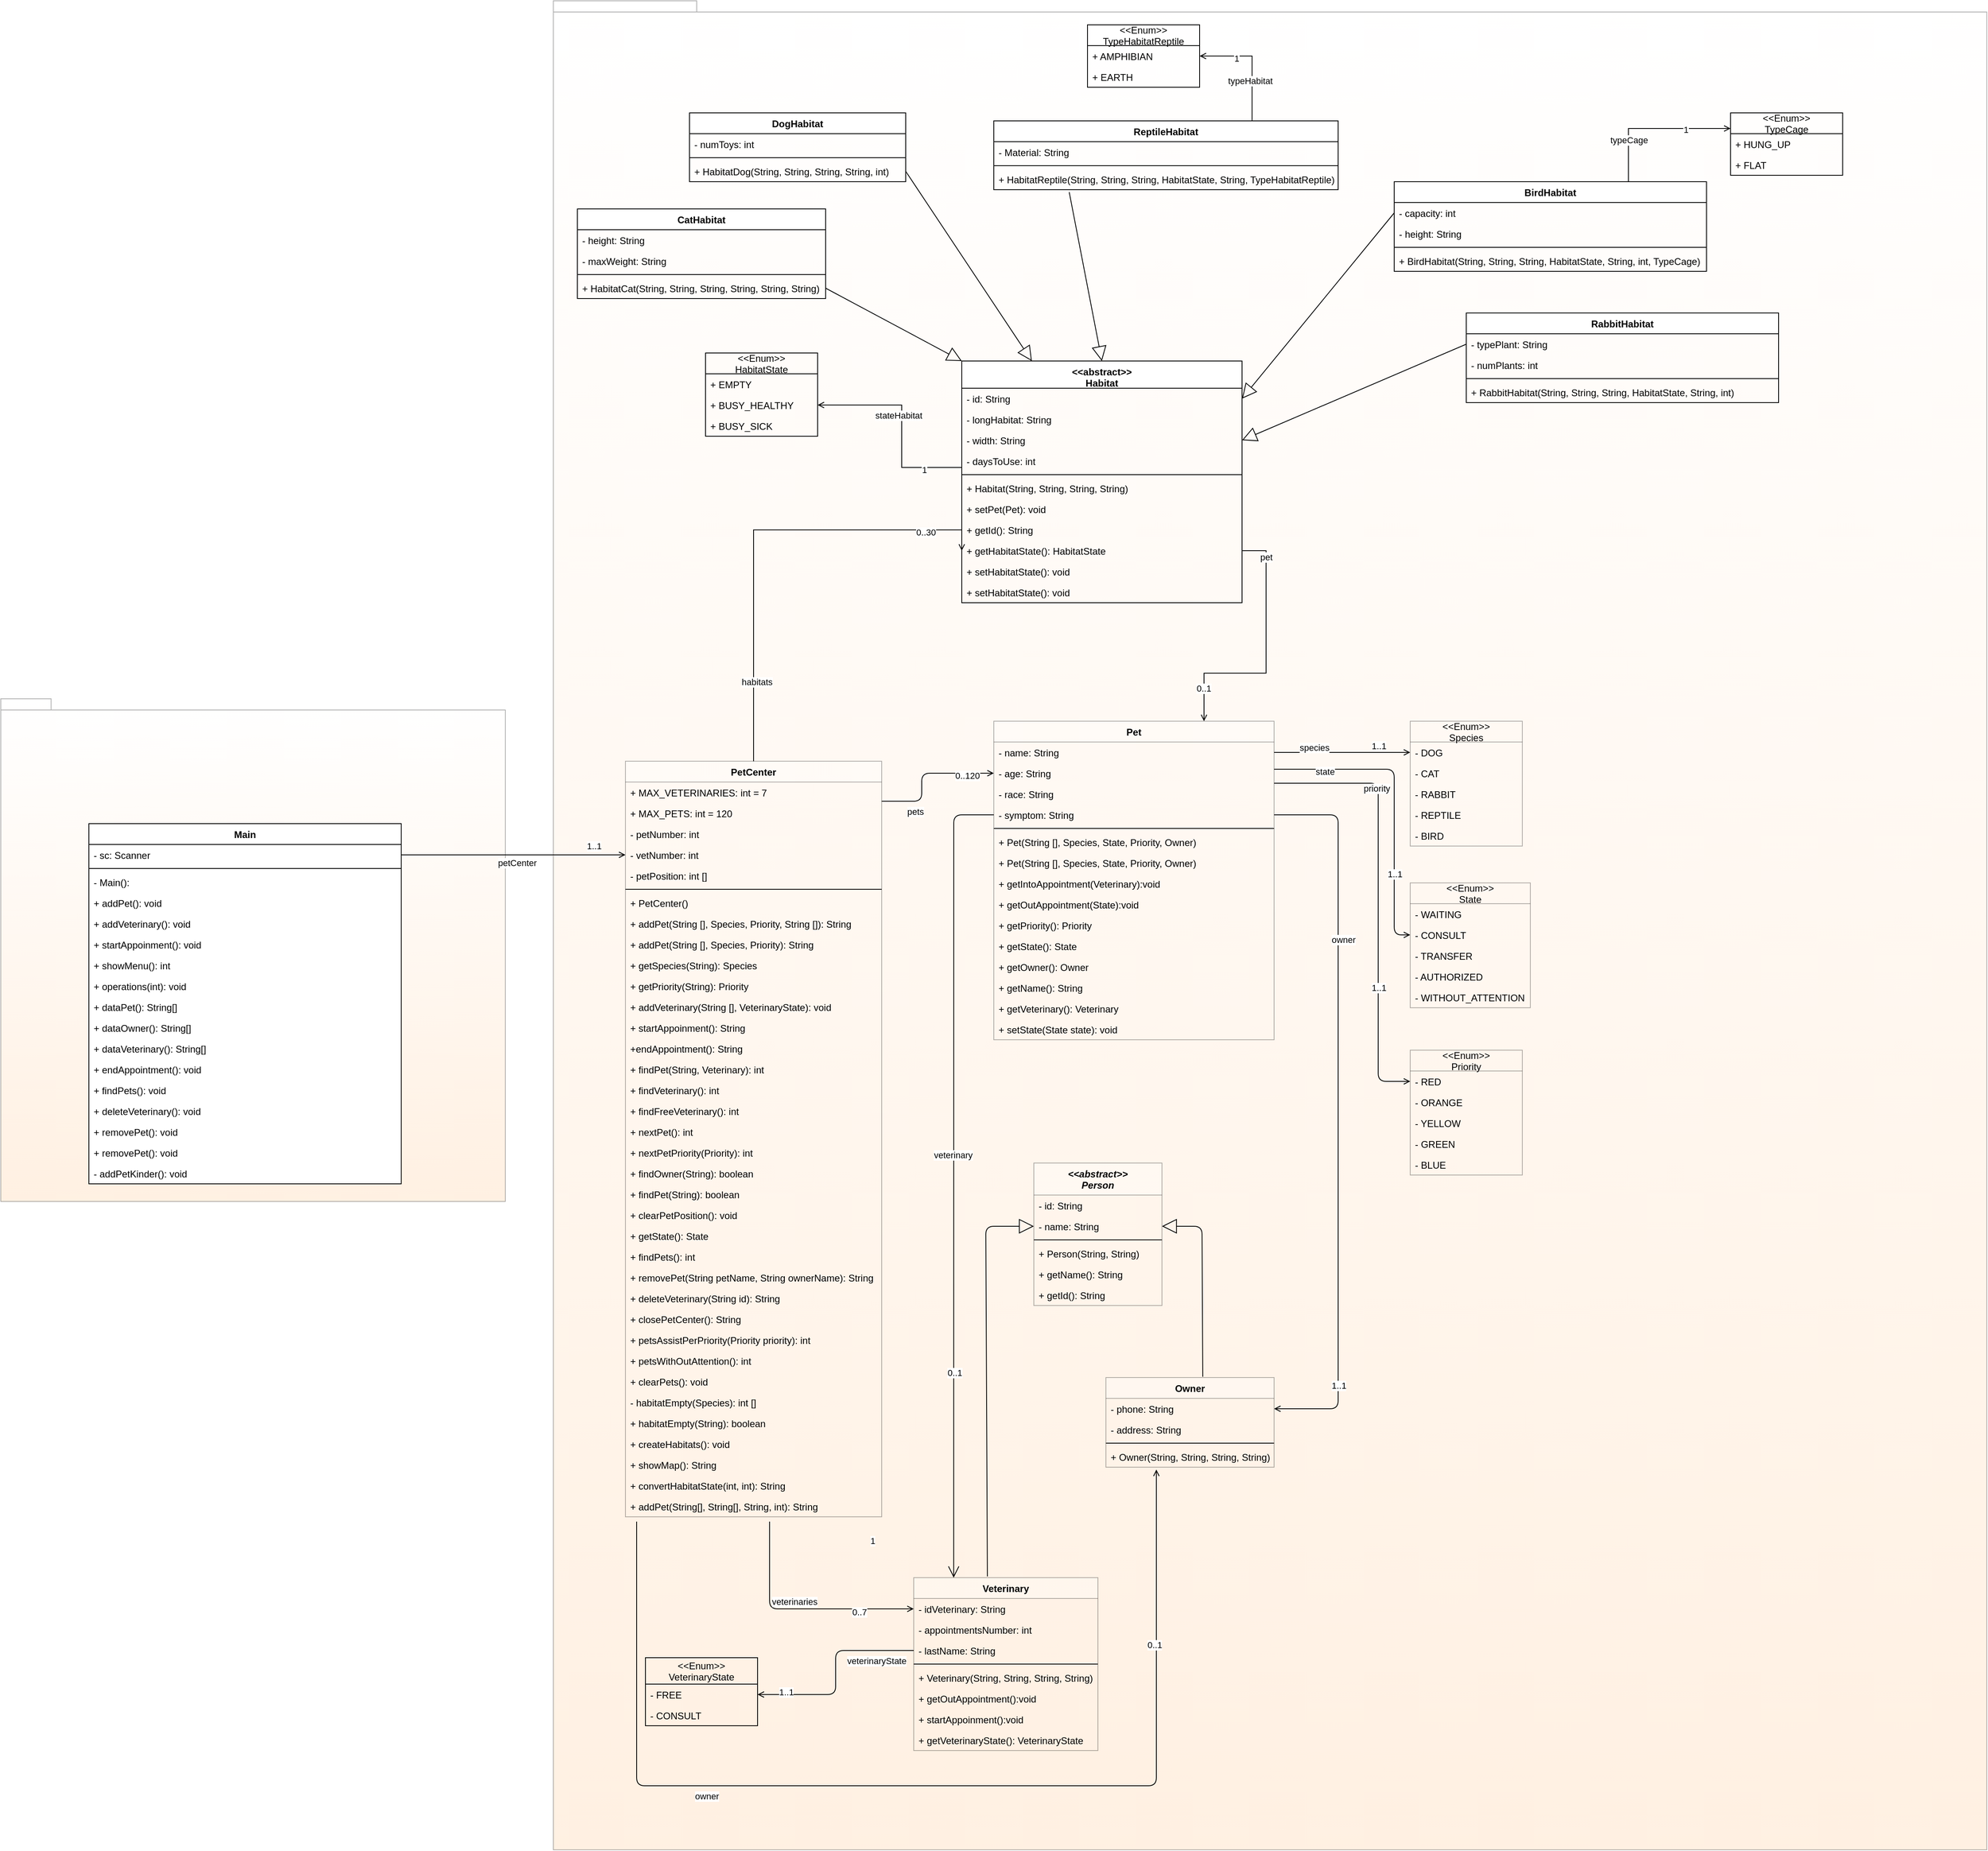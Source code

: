 <mxfile version="14.5.1" type="device" pages="3"><diagram id="TE1JZmE2MYAIB8r283EX" name="diagramClass"><mxGraphModel dx="1695" dy="1679" grid="1" gridSize="10" guides="1" tooltips="1" connect="1" arrows="1" fold="1" page="1" pageScale="1" pageWidth="827" pageHeight="1169" math="0" shadow="0"><root><mxCell id="0"/><mxCell id="1" parent="0"/><mxCell id="Zy_2YPm7SdwHdXRaRegE-5" value="" style="shape=folder;fontStyle=1;spacingTop=10;tabWidth=40;tabHeight=14;tabPosition=left;html=1;shadow=0;sketch=0;gradientColor=#FFCE9F;opacity=30;" parent="1" vertex="1"><mxGeometry x="-670" y="-18" width="630" height="628" as="geometry"/></mxCell><mxCell id="Zy_2YPm7SdwHdXRaRegE-6" value="" style="shape=folder;fontStyle=1;spacingTop=10;tabWidth=40;tabHeight=14;tabPosition=left;html=1;shadow=0;sketch=0;gradientColor=#FFCE9F;opacity=30;perimeterSpacing=0;" parent="1" vertex="1"><mxGeometry x="20" y="-890" width="1790" height="2310" as="geometry"/></mxCell><mxCell id="FSUtWNS1EhMg_ebCTlDi-1" style="edgeStyle=orthogonalEdgeStyle;rounded=0;orthogonalLoop=1;jettySize=auto;html=1;exitX=0.5;exitY=0;exitDx=0;exitDy=0;entryX=0;entryY=0.5;entryDx=0;entryDy=0;endArrow=open;endFill=0;" parent="1" source="Zy_2YPm7SdwHdXRaRegE-7" target="g2IkQWTgpVZpTaf-bFgs-2" edge="1"><mxGeometry relative="1" as="geometry"><Array as="points"><mxPoint x="270" y="-229"/></Array></mxGeometry></mxCell><mxCell id="FSUtWNS1EhMg_ebCTlDi-2" value="habitats" style="edgeLabel;html=1;align=center;verticalAlign=middle;resizable=0;points=[];" parent="FSUtWNS1EhMg_ebCTlDi-1" vertex="1" connectable="0"><mxGeometry x="-0.656" y="-4" relative="1" as="geometry"><mxPoint as="offset"/></mxGeometry></mxCell><mxCell id="FSUtWNS1EhMg_ebCTlDi-3" value="0..30" style="edgeLabel;html=1;align=center;verticalAlign=middle;resizable=0;points=[];" parent="FSUtWNS1EhMg_ebCTlDi-1" vertex="1" connectable="0"><mxGeometry x="0.753" y="-3" relative="1" as="geometry"><mxPoint as="offset"/></mxGeometry></mxCell><mxCell id="Zy_2YPm7SdwHdXRaRegE-7" value="PetCenter" style="swimlane;fontStyle=1;align=center;verticalAlign=top;childLayout=stackLayout;horizontal=1;startSize=26;horizontalStack=0;resizeParent=1;resizeParentMax=0;resizeLast=0;collapsible=1;marginBottom=0;shadow=0;sketch=0;strokeColor=#000000;fillColor=#ffffff;gradientColor=#ffffff;opacity=30;" parent="1" vertex="1"><mxGeometry x="110" y="60" width="320" height="944" as="geometry"/></mxCell><mxCell id="Zy_2YPm7SdwHdXRaRegE-8" value="+ MAX_VETERINARIES: int = 7" style="text;strokeColor=none;fillColor=none;align=left;verticalAlign=top;spacingLeft=4;spacingRight=4;overflow=hidden;rotatable=0;points=[[0,0.5],[1,0.5]];portConstraint=eastwest;" parent="Zy_2YPm7SdwHdXRaRegE-7" vertex="1"><mxGeometry y="26" width="320" height="26" as="geometry"/></mxCell><mxCell id="nuEymp4hg5QJ6TGOS-4--1" value="+ MAX_PETS: int = 120" style="text;strokeColor=none;fillColor=none;align=left;verticalAlign=top;spacingLeft=4;spacingRight=4;overflow=hidden;rotatable=0;points=[[0,0.5],[1,0.5]];portConstraint=eastwest;" parent="Zy_2YPm7SdwHdXRaRegE-7" vertex="1"><mxGeometry y="52" width="320" height="26" as="geometry"/></mxCell><mxCell id="0xm2MS0Ds2zK2ChRu8oa-1" value="- petNumber: int" style="text;strokeColor=none;fillColor=none;align=left;verticalAlign=top;spacingLeft=4;spacingRight=4;overflow=hidden;rotatable=0;points=[[0,0.5],[1,0.5]];portConstraint=eastwest;" parent="Zy_2YPm7SdwHdXRaRegE-7" vertex="1"><mxGeometry y="78" width="320" height="26" as="geometry"/></mxCell><mxCell id="0xm2MS0Ds2zK2ChRu8oa-2" value="- vetNumber: int" style="text;strokeColor=none;fillColor=none;align=left;verticalAlign=top;spacingLeft=4;spacingRight=4;overflow=hidden;rotatable=0;points=[[0,0.5],[1,0.5]];portConstraint=eastwest;" parent="Zy_2YPm7SdwHdXRaRegE-7" vertex="1"><mxGeometry y="104" width="320" height="26" as="geometry"/></mxCell><mxCell id="BNujW93JAhMUTFhAhIHB-1" value="- petPosition: int []" style="text;strokeColor=none;fillColor=none;align=left;verticalAlign=top;spacingLeft=4;spacingRight=4;overflow=hidden;rotatable=0;points=[[0,0.5],[1,0.5]];portConstraint=eastwest;" parent="Zy_2YPm7SdwHdXRaRegE-7" vertex="1"><mxGeometry y="130" width="320" height="26" as="geometry"/></mxCell><mxCell id="Zy_2YPm7SdwHdXRaRegE-9" value="" style="line;strokeWidth=1;fillColor=none;align=left;verticalAlign=middle;spacingTop=-1;spacingLeft=3;spacingRight=3;rotatable=0;labelPosition=right;points=[];portConstraint=eastwest;" parent="Zy_2YPm7SdwHdXRaRegE-7" vertex="1"><mxGeometry y="156" width="320" height="8" as="geometry"/></mxCell><mxCell id="Zy_2YPm7SdwHdXRaRegE-10" value="+ PetCenter()" style="text;strokeColor=none;fillColor=none;align=left;verticalAlign=top;spacingLeft=4;spacingRight=4;overflow=hidden;rotatable=0;points=[[0,0.5],[1,0.5]];portConstraint=eastwest;" parent="Zy_2YPm7SdwHdXRaRegE-7" vertex="1"><mxGeometry y="164" width="320" height="26" as="geometry"/></mxCell><mxCell id="nuEymp4hg5QJ6TGOS-4--2" value="+ addPet(String [], Species, Priority, String []): String" style="text;strokeColor=none;fillColor=none;align=left;verticalAlign=top;spacingLeft=4;spacingRight=4;overflow=hidden;rotatable=0;points=[[0,0.5],[1,0.5]];portConstraint=eastwest;" parent="Zy_2YPm7SdwHdXRaRegE-7" vertex="1"><mxGeometry y="190" width="320" height="26" as="geometry"/></mxCell><mxCell id="BNujW93JAhMUTFhAhIHB-4" value="+ addPet(String [], Species, Priority): String" style="text;strokeColor=none;fillColor=none;align=left;verticalAlign=top;spacingLeft=4;spacingRight=4;overflow=hidden;rotatable=0;points=[[0,0.5],[1,0.5]];portConstraint=eastwest;" parent="Zy_2YPm7SdwHdXRaRegE-7" vertex="1"><mxGeometry y="216" width="320" height="26" as="geometry"/></mxCell><mxCell id="BNujW93JAhMUTFhAhIHB-5" value="+ getSpecies(String): Species" style="text;strokeColor=none;fillColor=none;align=left;verticalAlign=top;spacingLeft=4;spacingRight=4;overflow=hidden;rotatable=0;points=[[0,0.5],[1,0.5]];portConstraint=eastwest;" parent="Zy_2YPm7SdwHdXRaRegE-7" vertex="1"><mxGeometry y="242" width="320" height="26" as="geometry"/></mxCell><mxCell id="BNujW93JAhMUTFhAhIHB-6" value="+ getPriority(String): Priority" style="text;strokeColor=none;fillColor=none;align=left;verticalAlign=top;spacingLeft=4;spacingRight=4;overflow=hidden;rotatable=0;points=[[0,0.5],[1,0.5]];portConstraint=eastwest;" parent="Zy_2YPm7SdwHdXRaRegE-7" vertex="1"><mxGeometry y="268" width="320" height="26" as="geometry"/></mxCell><mxCell id="nuEymp4hg5QJ6TGOS-4--4" value="+ addVeterinary(String [], VeterinaryState): void" style="text;strokeColor=none;fillColor=none;align=left;verticalAlign=top;spacingLeft=4;spacingRight=4;overflow=hidden;rotatable=0;points=[[0,0.5],[1,0.5]];portConstraint=eastwest;" parent="Zy_2YPm7SdwHdXRaRegE-7" vertex="1"><mxGeometry y="294" width="320" height="26" as="geometry"/></mxCell><mxCell id="vmvSiB0G2bsF6nbdEIy4-20" value="+ startAppoinment(): String" style="text;strokeColor=none;fillColor=none;align=left;verticalAlign=top;spacingLeft=4;spacingRight=4;overflow=hidden;rotatable=0;points=[[0,0.5],[1,0.5]];portConstraint=eastwest;" parent="Zy_2YPm7SdwHdXRaRegE-7" vertex="1"><mxGeometry y="320" width="320" height="26" as="geometry"/></mxCell><mxCell id="6bpkuBFEJat6Qkjr3aH2-5" value="+endAppointment(): String" style="text;strokeColor=none;fillColor=none;align=left;verticalAlign=top;spacingLeft=4;spacingRight=4;overflow=hidden;rotatable=0;points=[[0,0.5],[1,0.5]];portConstraint=eastwest;" parent="Zy_2YPm7SdwHdXRaRegE-7" vertex="1"><mxGeometry y="346" width="320" height="26" as="geometry"/></mxCell><mxCell id="6bpkuBFEJat6Qkjr3aH2-8" value="+ findPet(String, Veterinary): int" style="text;strokeColor=none;fillColor=none;align=left;verticalAlign=top;spacingLeft=4;spacingRight=4;overflow=hidden;rotatable=0;points=[[0,0.5],[1,0.5]];portConstraint=eastwest;" parent="Zy_2YPm7SdwHdXRaRegE-7" vertex="1"><mxGeometry y="372" width="320" height="26" as="geometry"/></mxCell><mxCell id="6bpkuBFEJat6Qkjr3aH2-7" value="+ findVeterinary(): int" style="text;strokeColor=none;fillColor=none;align=left;verticalAlign=top;spacingLeft=4;spacingRight=4;overflow=hidden;rotatable=0;points=[[0,0.5],[1,0.5]];portConstraint=eastwest;" parent="Zy_2YPm7SdwHdXRaRegE-7" vertex="1"><mxGeometry y="398" width="320" height="26" as="geometry"/></mxCell><mxCell id="6bpkuBFEJat6Qkjr3aH2-3" value="+ findFreeVeterinary(): int" style="text;strokeColor=none;fillColor=none;align=left;verticalAlign=top;spacingLeft=4;spacingRight=4;overflow=hidden;rotatable=0;points=[[0,0.5],[1,0.5]];portConstraint=eastwest;" parent="Zy_2YPm7SdwHdXRaRegE-7" vertex="1"><mxGeometry y="424" width="320" height="26" as="geometry"/></mxCell><mxCell id="BNujW93JAhMUTFhAhIHB-7" value="+ nextPet(): int" style="text;strokeColor=none;fillColor=none;align=left;verticalAlign=top;spacingLeft=4;spacingRight=4;overflow=hidden;rotatable=0;points=[[0,0.5],[1,0.5]];portConstraint=eastwest;" parent="Zy_2YPm7SdwHdXRaRegE-7" vertex="1"><mxGeometry y="450" width="320" height="26" as="geometry"/></mxCell><mxCell id="BNujW93JAhMUTFhAhIHB-8" value="+ nextPetPriority(Priority): int" style="text;strokeColor=none;fillColor=none;align=left;verticalAlign=top;spacingLeft=4;spacingRight=4;overflow=hidden;rotatable=0;points=[[0,0.5],[1,0.5]];portConstraint=eastwest;" parent="Zy_2YPm7SdwHdXRaRegE-7" vertex="1"><mxGeometry y="476" width="320" height="26" as="geometry"/></mxCell><mxCell id="BNujW93JAhMUTFhAhIHB-9" value="+ findOwner(String): boolean" style="text;strokeColor=none;fillColor=none;align=left;verticalAlign=top;spacingLeft=4;spacingRight=4;overflow=hidden;rotatable=0;points=[[0,0.5],[1,0.5]];portConstraint=eastwest;" parent="Zy_2YPm7SdwHdXRaRegE-7" vertex="1"><mxGeometry y="502" width="320" height="26" as="geometry"/></mxCell><mxCell id="BNujW93JAhMUTFhAhIHB-10" value="+ findPet(String): boolean" style="text;strokeColor=none;fillColor=none;align=left;verticalAlign=top;spacingLeft=4;spacingRight=4;overflow=hidden;rotatable=0;points=[[0,0.5],[1,0.5]];portConstraint=eastwest;" parent="Zy_2YPm7SdwHdXRaRegE-7" vertex="1"><mxGeometry y="528" width="320" height="26" as="geometry"/></mxCell><mxCell id="BNujW93JAhMUTFhAhIHB-11" value="+ clearPetPosition(): void" style="text;strokeColor=none;fillColor=none;align=left;verticalAlign=top;spacingLeft=4;spacingRight=4;overflow=hidden;rotatable=0;points=[[0,0.5],[1,0.5]];portConstraint=eastwest;" parent="Zy_2YPm7SdwHdXRaRegE-7" vertex="1"><mxGeometry y="554" width="320" height="26" as="geometry"/></mxCell><mxCell id="6bpkuBFEJat6Qkjr3aH2-11" value="+ getState(): State" style="text;strokeColor=none;fillColor=none;align=left;verticalAlign=top;spacingLeft=4;spacingRight=4;overflow=hidden;rotatable=0;points=[[0,0.5],[1,0.5]];portConstraint=eastwest;" parent="Zy_2YPm7SdwHdXRaRegE-7" vertex="1"><mxGeometry y="580" width="320" height="26" as="geometry"/></mxCell><mxCell id="1hDnXNVNISw7NoE-ojNm-1" value="+ findPets(): int" style="text;strokeColor=none;fillColor=none;align=left;verticalAlign=top;spacingLeft=4;spacingRight=4;overflow=hidden;rotatable=0;points=[[0,0.5],[1,0.5]];portConstraint=eastwest;" parent="Zy_2YPm7SdwHdXRaRegE-7" vertex="1"><mxGeometry y="606" width="320" height="26" as="geometry"/></mxCell><mxCell id="1hDnXNVNISw7NoE-ojNm-3" value="+ removePet(String petName, String ownerName): String" style="text;strokeColor=none;fillColor=none;align=left;verticalAlign=top;spacingLeft=4;spacingRight=4;overflow=hidden;rotatable=0;points=[[0,0.5],[1,0.5]];portConstraint=eastwest;" parent="Zy_2YPm7SdwHdXRaRegE-7" vertex="1"><mxGeometry y="632" width="320" height="26" as="geometry"/></mxCell><mxCell id="1hDnXNVNISw7NoE-ojNm-4" value="+ deleteVeterinary(String id): String " style="text;strokeColor=none;fillColor=none;align=left;verticalAlign=top;spacingLeft=4;spacingRight=4;overflow=hidden;rotatable=0;points=[[0,0.5],[1,0.5]];portConstraint=eastwest;" parent="Zy_2YPm7SdwHdXRaRegE-7" vertex="1"><mxGeometry y="658" width="320" height="26" as="geometry"/></mxCell><mxCell id="1hDnXNVNISw7NoE-ojNm-8" value="+ closePetCenter(): String" style="text;strokeColor=none;fillColor=none;align=left;verticalAlign=top;spacingLeft=4;spacingRight=4;overflow=hidden;rotatable=0;points=[[0,0.5],[1,0.5]];portConstraint=eastwest;" parent="Zy_2YPm7SdwHdXRaRegE-7" vertex="1"><mxGeometry y="684" width="320" height="26" as="geometry"/></mxCell><mxCell id="1hDnXNVNISw7NoE-ojNm-10" value="+ petsAssistPerPriority(Priority priority): int" style="text;strokeColor=none;fillColor=none;align=left;verticalAlign=top;spacingLeft=4;spacingRight=4;overflow=hidden;rotatable=0;points=[[0,0.5],[1,0.5]];portConstraint=eastwest;" parent="Zy_2YPm7SdwHdXRaRegE-7" vertex="1"><mxGeometry y="710" width="320" height="26" as="geometry"/></mxCell><mxCell id="1hDnXNVNISw7NoE-ojNm-27" value="+ petsWithOutAttention(): int" style="text;strokeColor=none;fillColor=none;align=left;verticalAlign=top;spacingLeft=4;spacingRight=4;overflow=hidden;rotatable=0;points=[[0,0.5],[1,0.5]];portConstraint=eastwest;" parent="Zy_2YPm7SdwHdXRaRegE-7" vertex="1"><mxGeometry y="736" width="320" height="26" as="geometry"/></mxCell><mxCell id="1hDnXNVNISw7NoE-ojNm-28" value="+ clearPets(): void" style="text;strokeColor=none;fillColor=none;align=left;verticalAlign=top;spacingLeft=4;spacingRight=4;overflow=hidden;rotatable=0;points=[[0,0.5],[1,0.5]];portConstraint=eastwest;" parent="Zy_2YPm7SdwHdXRaRegE-7" vertex="1"><mxGeometry y="762" width="320" height="26" as="geometry"/></mxCell><mxCell id="fkIqeoiBDyQIQUHhqNQz-3" value="- habitatEmpty(Species): int []" style="text;strokeColor=none;fillColor=none;align=left;verticalAlign=top;spacingLeft=4;spacingRight=4;overflow=hidden;rotatable=0;points=[[0,0.5],[1,0.5]];portConstraint=eastwest;" parent="Zy_2YPm7SdwHdXRaRegE-7" vertex="1"><mxGeometry y="788" width="320" height="26" as="geometry"/></mxCell><mxCell id="fkIqeoiBDyQIQUHhqNQz-4" value="+ habitatEmpty(String): boolean" style="text;strokeColor=none;fillColor=none;align=left;verticalAlign=top;spacingLeft=4;spacingRight=4;overflow=hidden;rotatable=0;points=[[0,0.5],[1,0.5]];portConstraint=eastwest;" parent="Zy_2YPm7SdwHdXRaRegE-7" vertex="1"><mxGeometry y="814" width="320" height="26" as="geometry"/></mxCell><mxCell id="tWFPwuED_BdzuLbgLqro-1" value="+ createHabitats(): void" style="text;strokeColor=none;fillColor=none;align=left;verticalAlign=top;spacingLeft=4;spacingRight=4;overflow=hidden;rotatable=0;points=[[0,0.5],[1,0.5]];portConstraint=eastwest;" vertex="1" parent="Zy_2YPm7SdwHdXRaRegE-7"><mxGeometry y="840" width="320" height="26" as="geometry"/></mxCell><mxCell id="tWFPwuED_BdzuLbgLqro-2" value="+ showMap(): String" style="text;strokeColor=none;fillColor=none;align=left;verticalAlign=top;spacingLeft=4;spacingRight=4;overflow=hidden;rotatable=0;points=[[0,0.5],[1,0.5]];portConstraint=eastwest;" vertex="1" parent="Zy_2YPm7SdwHdXRaRegE-7"><mxGeometry y="866" width="320" height="26" as="geometry"/></mxCell><mxCell id="tWFPwuED_BdzuLbgLqro-3" value="+ convertHabitatState(int, int): String" style="text;strokeColor=none;fillColor=none;align=left;verticalAlign=top;spacingLeft=4;spacingRight=4;overflow=hidden;rotatable=0;points=[[0,0.5],[1,0.5]];portConstraint=eastwest;" vertex="1" parent="Zy_2YPm7SdwHdXRaRegE-7"><mxGeometry y="892" width="320" height="26" as="geometry"/></mxCell><mxCell id="tWFPwuED_BdzuLbgLqro-4" value="+ addPet(String[], String[], String, int): String" style="text;strokeColor=none;fillColor=none;align=left;verticalAlign=top;spacingLeft=4;spacingRight=4;overflow=hidden;rotatable=0;points=[[0,0.5],[1,0.5]];portConstraint=eastwest;" vertex="1" parent="Zy_2YPm7SdwHdXRaRegE-7"><mxGeometry y="918" width="320" height="26" as="geometry"/></mxCell><mxCell id="Zy_2YPm7SdwHdXRaRegE-11" value="Veterinary" style="swimlane;fontStyle=1;align=center;verticalAlign=top;childLayout=stackLayout;horizontal=1;startSize=26;horizontalStack=0;resizeParent=1;resizeParentMax=0;resizeLast=0;collapsible=1;marginBottom=0;shadow=0;sketch=0;strokeColor=#000000;fillColor=#ffffff;gradientColor=#ffffff;opacity=30;" parent="1" vertex="1"><mxGeometry x="470" y="1080" width="230" height="216" as="geometry"/></mxCell><mxCell id="Zy_2YPm7SdwHdXRaRegE-17" value="- idVeterinary: String" style="text;strokeColor=none;fillColor=none;align=left;verticalAlign=top;spacingLeft=4;spacingRight=4;overflow=hidden;rotatable=0;points=[[0,0.5],[1,0.5]];portConstraint=eastwest;" parent="Zy_2YPm7SdwHdXRaRegE-11" vertex="1"><mxGeometry y="26" width="230" height="26" as="geometry"/></mxCell><mxCell id="1hDnXNVNISw7NoE-ojNm-5" value="- appointmentsNumber: int" style="text;strokeColor=none;fillColor=none;align=left;verticalAlign=top;spacingLeft=4;spacingRight=4;overflow=hidden;rotatable=0;points=[[0,0.5],[1,0.5]];portConstraint=eastwest;" parent="Zy_2YPm7SdwHdXRaRegE-11" vertex="1"><mxGeometry y="52" width="230" height="26" as="geometry"/></mxCell><mxCell id="YJWAkWqGA-ryf3FLMws9-1" value="- lastName: String" style="text;strokeColor=none;fillColor=none;align=left;verticalAlign=top;spacingLeft=4;spacingRight=4;overflow=hidden;rotatable=0;points=[[0,0.5],[1,0.5]];portConstraint=eastwest;" parent="Zy_2YPm7SdwHdXRaRegE-11" vertex="1"><mxGeometry y="78" width="230" height="26" as="geometry"/></mxCell><mxCell id="Zy_2YPm7SdwHdXRaRegE-13" value="" style="line;strokeWidth=1;fillColor=none;align=left;verticalAlign=middle;spacingTop=-1;spacingLeft=3;spacingRight=3;rotatable=0;labelPosition=right;points=[];portConstraint=eastwest;" parent="Zy_2YPm7SdwHdXRaRegE-11" vertex="1"><mxGeometry y="104" width="230" height="8" as="geometry"/></mxCell><mxCell id="Zy_2YPm7SdwHdXRaRegE-14" value="+ Veterinary(String, String, String, String)" style="text;strokeColor=none;fillColor=none;align=left;verticalAlign=top;spacingLeft=4;spacingRight=4;overflow=hidden;rotatable=0;points=[[0,0.5],[1,0.5]];portConstraint=eastwest;" parent="Zy_2YPm7SdwHdXRaRegE-11" vertex="1"><mxGeometry y="112" width="230" height="26" as="geometry"/></mxCell><mxCell id="6bpkuBFEJat6Qkjr3aH2-13" value="+ getOutAppointment():void" style="text;strokeColor=none;fillColor=none;align=left;verticalAlign=top;spacingLeft=4;spacingRight=4;overflow=hidden;rotatable=0;points=[[0,0.5],[1,0.5]];portConstraint=eastwest;" parent="Zy_2YPm7SdwHdXRaRegE-11" vertex="1"><mxGeometry y="138" width="230" height="26" as="geometry"/></mxCell><mxCell id="0xm2MS0Ds2zK2ChRu8oa-20" value="+ startAppoinment():void" style="text;strokeColor=none;fillColor=none;align=left;verticalAlign=top;spacingLeft=4;spacingRight=4;overflow=hidden;rotatable=0;points=[[0,0.5],[1,0.5]];portConstraint=eastwest;" parent="Zy_2YPm7SdwHdXRaRegE-11" vertex="1"><mxGeometry y="164" width="230" height="26" as="geometry"/></mxCell><mxCell id="6bpkuBFEJat6Qkjr3aH2-1" value="+ getVeterinaryState(): VeterinaryState" style="text;strokeColor=none;fillColor=none;align=left;verticalAlign=top;spacingLeft=4;spacingRight=4;overflow=hidden;rotatable=0;points=[[0,0.5],[1,0.5]];portConstraint=eastwest;" parent="Zy_2YPm7SdwHdXRaRegE-11" vertex="1"><mxGeometry y="190" width="230" height="26" as="geometry"/></mxCell><mxCell id="Zy_2YPm7SdwHdXRaRegE-18" value="Owner" style="swimlane;fontStyle=1;align=center;verticalAlign=top;childLayout=stackLayout;horizontal=1;startSize=26;horizontalStack=0;resizeParent=1;resizeParentMax=0;resizeLast=0;collapsible=1;marginBottom=0;shadow=0;sketch=0;strokeColor=#000000;fillColor=#ffffff;gradientColor=#ffffff;opacity=30;" parent="1" vertex="1"><mxGeometry x="710" y="830" width="210" height="112" as="geometry"/></mxCell><mxCell id="Zy_2YPm7SdwHdXRaRegE-21" value="- phone: String" style="text;strokeColor=none;fillColor=none;align=left;verticalAlign=top;spacingLeft=4;spacingRight=4;overflow=hidden;rotatable=0;points=[[0,0.5],[1,0.5]];portConstraint=eastwest;" parent="Zy_2YPm7SdwHdXRaRegE-18" vertex="1"><mxGeometry y="26" width="210" height="26" as="geometry"/></mxCell><mxCell id="Zy_2YPm7SdwHdXRaRegE-22" value="- address: String " style="text;strokeColor=none;fillColor=none;align=left;verticalAlign=top;spacingLeft=4;spacingRight=4;overflow=hidden;rotatable=0;points=[[0,0.5],[1,0.5]];portConstraint=eastwest;" parent="Zy_2YPm7SdwHdXRaRegE-18" vertex="1"><mxGeometry y="52" width="210" height="26" as="geometry"/></mxCell><mxCell id="Zy_2YPm7SdwHdXRaRegE-23" value="" style="line;strokeWidth=1;fillColor=none;align=left;verticalAlign=middle;spacingTop=-1;spacingLeft=3;spacingRight=3;rotatable=0;labelPosition=right;points=[];portConstraint=eastwest;" parent="Zy_2YPm7SdwHdXRaRegE-18" vertex="1"><mxGeometry y="78" width="210" height="8" as="geometry"/></mxCell><mxCell id="Zy_2YPm7SdwHdXRaRegE-24" value="+ Owner(String, String, String, String)" style="text;strokeColor=none;fillColor=none;align=left;verticalAlign=top;spacingLeft=4;spacingRight=4;overflow=hidden;rotatable=0;points=[[0,0.5],[1,0.5]];portConstraint=eastwest;" parent="Zy_2YPm7SdwHdXRaRegE-18" vertex="1"><mxGeometry y="86" width="210" height="26" as="geometry"/></mxCell><mxCell id="Zy_2YPm7SdwHdXRaRegE-25" value="&lt;&lt;abstract&gt;&gt;&#10;Person&#10;" style="swimlane;fontStyle=3;align=center;verticalAlign=top;childLayout=stackLayout;horizontal=1;startSize=40;horizontalStack=0;resizeParent=1;resizeParentMax=0;resizeLast=0;collapsible=1;marginBottom=0;shadow=0;sketch=0;strokeColor=#000000;fillColor=#ffffff;gradientColor=#ffffff;opacity=30;" parent="1" vertex="1"><mxGeometry x="620" y="562" width="160" height="178" as="geometry"><mxRectangle x="620" y="270" width="110" height="30" as="alternateBounds"/></mxGeometry></mxCell><mxCell id="Zy_2YPm7SdwHdXRaRegE-26" value="- id: String" style="text;strokeColor=none;fillColor=none;align=left;verticalAlign=top;spacingLeft=4;spacingRight=4;overflow=hidden;rotatable=0;points=[[0,0.5],[1,0.5]];portConstraint=eastwest;" parent="Zy_2YPm7SdwHdXRaRegE-25" vertex="1"><mxGeometry y="40" width="160" height="26" as="geometry"/></mxCell><mxCell id="Zy_2YPm7SdwHdXRaRegE-29" value="- name: String" style="text;strokeColor=none;fillColor=none;align=left;verticalAlign=top;spacingLeft=4;spacingRight=4;overflow=hidden;rotatable=0;points=[[0,0.5],[1,0.5]];portConstraint=eastwest;" parent="Zy_2YPm7SdwHdXRaRegE-25" vertex="1"><mxGeometry y="66" width="160" height="26" as="geometry"/></mxCell><mxCell id="Zy_2YPm7SdwHdXRaRegE-27" value="" style="line;strokeWidth=1;fillColor=none;align=left;verticalAlign=middle;spacingTop=-1;spacingLeft=3;spacingRight=3;rotatable=0;labelPosition=right;points=[];portConstraint=eastwest;" parent="Zy_2YPm7SdwHdXRaRegE-25" vertex="1"><mxGeometry y="92" width="160" height="8" as="geometry"/></mxCell><mxCell id="Zy_2YPm7SdwHdXRaRegE-28" value="+ Person(String, String)" style="text;strokeColor=none;fillColor=none;align=left;verticalAlign=top;spacingLeft=4;spacingRight=4;overflow=hidden;rotatable=0;points=[[0,0.5],[1,0.5]];portConstraint=eastwest;" parent="Zy_2YPm7SdwHdXRaRegE-25" vertex="1"><mxGeometry y="100" width="160" height="26" as="geometry"/></mxCell><mxCell id="BNujW93JAhMUTFhAhIHB-12" value="+ getName(): String" style="text;strokeColor=none;fillColor=none;align=left;verticalAlign=top;spacingLeft=4;spacingRight=4;overflow=hidden;rotatable=0;points=[[0,0.5],[1,0.5]];portConstraint=eastwest;" parent="Zy_2YPm7SdwHdXRaRegE-25" vertex="1"><mxGeometry y="126" width="160" height="26" as="geometry"/></mxCell><mxCell id="6bpkuBFEJat6Qkjr3aH2-2" value="+ getId(): String" style="text;strokeColor=none;fillColor=none;align=left;verticalAlign=top;spacingLeft=4;spacingRight=4;overflow=hidden;rotatable=0;points=[[0,0.5],[1,0.5]];portConstraint=eastwest;" parent="Zy_2YPm7SdwHdXRaRegE-25" vertex="1"><mxGeometry y="152" width="160" height="26" as="geometry"/></mxCell><mxCell id="Zy_2YPm7SdwHdXRaRegE-30" value="" style="endArrow=block;endSize=16;endFill=0;html=1;exitX=0.4;exitY=-0.007;exitDx=0;exitDy=0;entryX=0;entryY=0.5;entryDx=0;entryDy=0;exitPerimeter=0;" parent="1" source="Zy_2YPm7SdwHdXRaRegE-11" target="Zy_2YPm7SdwHdXRaRegE-29" edge="1"><mxGeometry x="-0.06" y="4" width="160" relative="1" as="geometry"><mxPoint x="440" y="380" as="sourcePoint"/><mxPoint x="600" y="380" as="targetPoint"/><Array as="points"><mxPoint x="560" y="641"/></Array><mxPoint as="offset"/></mxGeometry></mxCell><mxCell id="Zy_2YPm7SdwHdXRaRegE-31" value="" style="endArrow=block;endSize=16;endFill=0;html=1;entryX=1;entryY=0.5;entryDx=0;entryDy=0;exitX=0.576;exitY=-0.009;exitDx=0;exitDy=0;exitPerimeter=0;" parent="1" source="Zy_2YPm7SdwHdXRaRegE-18" target="Zy_2YPm7SdwHdXRaRegE-29" edge="1"><mxGeometry x="-0.06" y="4" width="160" relative="1" as="geometry"><mxPoint x="830" y="439" as="sourcePoint"/><mxPoint x="870" y="315" as="targetPoint"/><Array as="points"><mxPoint x="830" y="641"/></Array><mxPoint as="offset"/></mxGeometry></mxCell><mxCell id="Zy_2YPm7SdwHdXRaRegE-32" value="Pet" style="swimlane;fontStyle=1;align=center;verticalAlign=top;childLayout=stackLayout;horizontal=1;startSize=26;horizontalStack=0;resizeParent=1;resizeParentMax=0;resizeLast=0;collapsible=1;marginBottom=0;shadow=0;sketch=0;strokeColor=#000000;fillColor=#ffffff;gradientColor=#ffffff;opacity=30;" parent="1" vertex="1"><mxGeometry x="570" y="10" width="350" height="398" as="geometry"/></mxCell><mxCell id="Zy_2YPm7SdwHdXRaRegE-33" value="- name: String" style="text;strokeColor=none;fillColor=none;align=left;verticalAlign=top;spacingLeft=4;spacingRight=4;overflow=hidden;rotatable=0;points=[[0,0.5],[1,0.5]];portConstraint=eastwest;" parent="Zy_2YPm7SdwHdXRaRegE-32" vertex="1"><mxGeometry y="26" width="350" height="26" as="geometry"/></mxCell><mxCell id="Zy_2YPm7SdwHdXRaRegE-36" value="- age: String" style="text;strokeColor=none;fillColor=none;align=left;verticalAlign=top;spacingLeft=4;spacingRight=4;overflow=hidden;rotatable=0;points=[[0,0.5],[1,0.5]];portConstraint=eastwest;" parent="Zy_2YPm7SdwHdXRaRegE-32" vertex="1"><mxGeometry y="52" width="350" height="26" as="geometry"/></mxCell><mxCell id="Zy_2YPm7SdwHdXRaRegE-37" value="- race: String" style="text;strokeColor=none;fillColor=none;align=left;verticalAlign=top;spacingLeft=4;spacingRight=4;overflow=hidden;rotatable=0;points=[[0,0.5],[1,0.5]];portConstraint=eastwest;" parent="Zy_2YPm7SdwHdXRaRegE-32" vertex="1"><mxGeometry y="78" width="350" height="26" as="geometry"/></mxCell><mxCell id="Zy_2YPm7SdwHdXRaRegE-38" value="- symptom: String" style="text;strokeColor=none;fillColor=none;align=left;verticalAlign=top;spacingLeft=4;spacingRight=4;overflow=hidden;rotatable=0;points=[[0,0.5],[1,0.5]];portConstraint=eastwest;" parent="Zy_2YPm7SdwHdXRaRegE-32" vertex="1"><mxGeometry y="104" width="350" height="26" as="geometry"/></mxCell><mxCell id="Zy_2YPm7SdwHdXRaRegE-34" value="" style="line;strokeWidth=1;fillColor=none;align=left;verticalAlign=middle;spacingTop=-1;spacingLeft=3;spacingRight=3;rotatable=0;labelPosition=right;points=[];portConstraint=eastwest;" parent="Zy_2YPm7SdwHdXRaRegE-32" vertex="1"><mxGeometry y="130" width="350" height="8" as="geometry"/></mxCell><mxCell id="Zy_2YPm7SdwHdXRaRegE-35" value="+ Pet(String [], Species, State, Priority, Owner)&#10;" style="text;strokeColor=none;fillColor=none;align=left;verticalAlign=top;spacingLeft=4;spacingRight=4;overflow=hidden;rotatable=0;points=[[0,0.5],[1,0.5]];portConstraint=eastwest;" parent="Zy_2YPm7SdwHdXRaRegE-32" vertex="1"><mxGeometry y="138" width="350" height="26" as="geometry"/></mxCell><mxCell id="1hDnXNVNISw7NoE-ojNm-26" value="+ Pet(String [], Species, State, Priority, Owner)&#10;" style="text;strokeColor=none;fillColor=none;align=left;verticalAlign=top;spacingLeft=4;spacingRight=4;overflow=hidden;rotatable=0;points=[[0,0.5],[1,0.5]];portConstraint=eastwest;" parent="Zy_2YPm7SdwHdXRaRegE-32" vertex="1"><mxGeometry y="164" width="350" height="26" as="geometry"/></mxCell><mxCell id="0xm2MS0Ds2zK2ChRu8oa-24" value="+ getIntoAppointment(Veterinary):void" style="text;strokeColor=none;fillColor=none;align=left;verticalAlign=top;spacingLeft=4;spacingRight=4;overflow=hidden;rotatable=0;points=[[0,0.5],[1,0.5]];portConstraint=eastwest;" parent="Zy_2YPm7SdwHdXRaRegE-32" vertex="1"><mxGeometry y="190" width="350" height="26" as="geometry"/></mxCell><mxCell id="6bpkuBFEJat6Qkjr3aH2-6" value="+ getOutAppointment(State):void" style="text;strokeColor=none;fillColor=none;align=left;verticalAlign=top;spacingLeft=4;spacingRight=4;overflow=hidden;rotatable=0;points=[[0,0.5],[1,0.5]];portConstraint=eastwest;" parent="Zy_2YPm7SdwHdXRaRegE-32" vertex="1"><mxGeometry y="216" width="350" height="26" as="geometry"/></mxCell><mxCell id="0xm2MS0Ds2zK2ChRu8oa-25" value="+ getPriority(): Priority" style="text;strokeColor=none;fillColor=none;align=left;verticalAlign=top;spacingLeft=4;spacingRight=4;overflow=hidden;rotatable=0;points=[[0,0.5],[1,0.5]];portConstraint=eastwest;" parent="Zy_2YPm7SdwHdXRaRegE-32" vertex="1"><mxGeometry y="242" width="350" height="26" as="geometry"/></mxCell><mxCell id="0xm2MS0Ds2zK2ChRu8oa-26" value="+ getState(): State" style="text;strokeColor=none;fillColor=none;align=left;verticalAlign=top;spacingLeft=4;spacingRight=4;overflow=hidden;rotatable=0;points=[[0,0.5],[1,0.5]];portConstraint=eastwest;" parent="Zy_2YPm7SdwHdXRaRegE-32" vertex="1"><mxGeometry y="268" width="350" height="26" as="geometry"/></mxCell><mxCell id="BNujW93JAhMUTFhAhIHB-13" value="+ getOwner(): Owner" style="text;strokeColor=none;fillColor=none;align=left;verticalAlign=top;spacingLeft=4;spacingRight=4;overflow=hidden;rotatable=0;points=[[0,0.5],[1,0.5]];portConstraint=eastwest;" parent="Zy_2YPm7SdwHdXRaRegE-32" vertex="1"><mxGeometry y="294" width="350" height="26" as="geometry"/></mxCell><mxCell id="BNujW93JAhMUTFhAhIHB-14" value="+ getName(): String" style="text;strokeColor=none;fillColor=none;align=left;verticalAlign=top;spacingLeft=4;spacingRight=4;overflow=hidden;rotatable=0;points=[[0,0.5],[1,0.5]];portConstraint=eastwest;" parent="Zy_2YPm7SdwHdXRaRegE-32" vertex="1"><mxGeometry y="320" width="350" height="26" as="geometry"/></mxCell><mxCell id="6bpkuBFEJat6Qkjr3aH2-9" value="+ getVeterinary(): Veterinary" style="text;strokeColor=none;fillColor=none;align=left;verticalAlign=top;spacingLeft=4;spacingRight=4;overflow=hidden;rotatable=0;points=[[0,0.5],[1,0.5]];portConstraint=eastwest;" parent="Zy_2YPm7SdwHdXRaRegE-32" vertex="1"><mxGeometry y="346" width="350" height="26" as="geometry"/></mxCell><mxCell id="1hDnXNVNISw7NoE-ojNm-9" value="+ setState(State state): void" style="text;strokeColor=none;fillColor=none;align=left;verticalAlign=top;spacingLeft=4;spacingRight=4;overflow=hidden;rotatable=0;points=[[0,0.5],[1,0.5]];portConstraint=eastwest;" parent="Zy_2YPm7SdwHdXRaRegE-32" vertex="1"><mxGeometry y="372" width="350" height="26" as="geometry"/></mxCell><mxCell id="Zy_2YPm7SdwHdXRaRegE-40" value="&lt;&lt;Enum&gt;&gt;&#10;Species" style="swimlane;fontStyle=0;childLayout=stackLayout;horizontal=1;startSize=26;fillColor=none;horizontalStack=0;resizeParent=1;resizeParentMax=0;resizeLast=0;collapsible=1;marginBottom=0;shadow=0;sketch=0;strokeColor=#000000;opacity=30;" parent="1" vertex="1"><mxGeometry x="1090" y="10" width="140" height="156" as="geometry"/></mxCell><mxCell id="Zy_2YPm7SdwHdXRaRegE-41" value="- DOG" style="text;strokeColor=none;fillColor=none;align=left;verticalAlign=top;spacingLeft=4;spacingRight=4;overflow=hidden;rotatable=0;points=[[0,0.5],[1,0.5]];portConstraint=eastwest;" parent="Zy_2YPm7SdwHdXRaRegE-40" vertex="1"><mxGeometry y="26" width="140" height="26" as="geometry"/></mxCell><mxCell id="Zy_2YPm7SdwHdXRaRegE-42" value="- CAT" style="text;strokeColor=none;fillColor=none;align=left;verticalAlign=top;spacingLeft=4;spacingRight=4;overflow=hidden;rotatable=0;points=[[0,0.5],[1,0.5]];portConstraint=eastwest;" parent="Zy_2YPm7SdwHdXRaRegE-40" vertex="1"><mxGeometry y="52" width="140" height="26" as="geometry"/></mxCell><mxCell id="Zy_2YPm7SdwHdXRaRegE-43" value="- RABBIT" style="text;strokeColor=none;fillColor=none;align=left;verticalAlign=top;spacingLeft=4;spacingRight=4;overflow=hidden;rotatable=0;points=[[0,0.5],[1,0.5]];portConstraint=eastwest;" parent="Zy_2YPm7SdwHdXRaRegE-40" vertex="1"><mxGeometry y="78" width="140" height="26" as="geometry"/></mxCell><mxCell id="Zy_2YPm7SdwHdXRaRegE-44" value="- REPTILE" style="text;strokeColor=none;fillColor=none;align=left;verticalAlign=top;spacingLeft=4;spacingRight=4;overflow=hidden;rotatable=0;points=[[0,0.5],[1,0.5]];portConstraint=eastwest;" parent="Zy_2YPm7SdwHdXRaRegE-40" vertex="1"><mxGeometry y="104" width="140" height="26" as="geometry"/></mxCell><mxCell id="Zy_2YPm7SdwHdXRaRegE-45" value="- BIRD" style="text;strokeColor=none;fillColor=none;align=left;verticalAlign=top;spacingLeft=4;spacingRight=4;overflow=hidden;rotatable=0;points=[[0,0.5],[1,0.5]];portConstraint=eastwest;" parent="Zy_2YPm7SdwHdXRaRegE-40" vertex="1"><mxGeometry y="130" width="140" height="26" as="geometry"/></mxCell><mxCell id="Zy_2YPm7SdwHdXRaRegE-47" value="&lt;&lt;Enum&gt;&gt;&#10;State" style="swimlane;fontStyle=0;childLayout=stackLayout;horizontal=1;startSize=26;fillColor=none;horizontalStack=0;resizeParent=1;resizeParentMax=0;resizeLast=0;collapsible=1;marginBottom=0;shadow=0;sketch=0;strokeColor=#000000;opacity=30;" parent="1" vertex="1"><mxGeometry x="1090" y="212" width="150" height="156" as="geometry"/></mxCell><mxCell id="Zy_2YPm7SdwHdXRaRegE-48" value="- WAITING" style="text;strokeColor=none;fillColor=none;align=left;verticalAlign=top;spacingLeft=4;spacingRight=4;overflow=hidden;rotatable=0;points=[[0,0.5],[1,0.5]];portConstraint=eastwest;" parent="Zy_2YPm7SdwHdXRaRegE-47" vertex="1"><mxGeometry y="26" width="150" height="26" as="geometry"/></mxCell><mxCell id="Zy_2YPm7SdwHdXRaRegE-49" value="- CONSULT" style="text;strokeColor=none;fillColor=none;align=left;verticalAlign=top;spacingLeft=4;spacingRight=4;overflow=hidden;rotatable=0;points=[[0,0.5],[1,0.5]];portConstraint=eastwest;" parent="Zy_2YPm7SdwHdXRaRegE-47" vertex="1"><mxGeometry y="52" width="150" height="26" as="geometry"/></mxCell><mxCell id="Zy_2YPm7SdwHdXRaRegE-50" value="- TRANSFER" style="text;strokeColor=none;fillColor=none;align=left;verticalAlign=top;spacingLeft=4;spacingRight=4;overflow=hidden;rotatable=0;points=[[0,0.5],[1,0.5]];portConstraint=eastwest;" parent="Zy_2YPm7SdwHdXRaRegE-47" vertex="1"><mxGeometry y="78" width="150" height="26" as="geometry"/></mxCell><mxCell id="Zy_2YPm7SdwHdXRaRegE-51" value="- AUTHORIZED" style="text;strokeColor=none;fillColor=none;align=left;verticalAlign=top;spacingLeft=4;spacingRight=4;overflow=hidden;rotatable=0;points=[[0,0.5],[1,0.5]];portConstraint=eastwest;" parent="Zy_2YPm7SdwHdXRaRegE-47" vertex="1"><mxGeometry y="104" width="150" height="26" as="geometry"/></mxCell><mxCell id="Zy_2YPm7SdwHdXRaRegE-52" value="- WITHOUT_ATTENTION" style="text;strokeColor=none;fillColor=none;align=left;verticalAlign=top;spacingLeft=4;spacingRight=4;overflow=hidden;rotatable=0;points=[[0,0.5],[1,0.5]];portConstraint=eastwest;" parent="Zy_2YPm7SdwHdXRaRegE-47" vertex="1"><mxGeometry y="130" width="150" height="26" as="geometry"/></mxCell><mxCell id="Zy_2YPm7SdwHdXRaRegE-53" value="&lt;&lt;Enum&gt;&gt;&#10;Priority" style="swimlane;fontStyle=0;childLayout=stackLayout;horizontal=1;startSize=26;fillColor=none;horizontalStack=0;resizeParent=1;resizeParentMax=0;resizeLast=0;collapsible=1;marginBottom=0;shadow=0;sketch=0;strokeColor=#000000;opacity=30;" parent="1" vertex="1"><mxGeometry x="1090" y="421" width="140" height="156" as="geometry"/></mxCell><mxCell id="Zy_2YPm7SdwHdXRaRegE-54" value="- RED" style="text;strokeColor=none;fillColor=none;align=left;verticalAlign=top;spacingLeft=4;spacingRight=4;overflow=hidden;rotatable=0;points=[[0,0.5],[1,0.5]];portConstraint=eastwest;" parent="Zy_2YPm7SdwHdXRaRegE-53" vertex="1"><mxGeometry y="26" width="140" height="26" as="geometry"/></mxCell><mxCell id="Zy_2YPm7SdwHdXRaRegE-55" value="- ORANGE" style="text;strokeColor=none;fillColor=none;align=left;verticalAlign=top;spacingLeft=4;spacingRight=4;overflow=hidden;rotatable=0;points=[[0,0.5],[1,0.5]];portConstraint=eastwest;" parent="Zy_2YPm7SdwHdXRaRegE-53" vertex="1"><mxGeometry y="52" width="140" height="26" as="geometry"/></mxCell><mxCell id="Zy_2YPm7SdwHdXRaRegE-56" value="- YELLOW" style="text;strokeColor=none;fillColor=none;align=left;verticalAlign=top;spacingLeft=4;spacingRight=4;overflow=hidden;rotatable=0;points=[[0,0.5],[1,0.5]];portConstraint=eastwest;" parent="Zy_2YPm7SdwHdXRaRegE-53" vertex="1"><mxGeometry y="78" width="140" height="26" as="geometry"/></mxCell><mxCell id="Zy_2YPm7SdwHdXRaRegE-57" value="- GREEN" style="text;strokeColor=none;fillColor=none;align=left;verticalAlign=top;spacingLeft=4;spacingRight=4;overflow=hidden;rotatable=0;points=[[0,0.5],[1,0.5]];portConstraint=eastwest;" parent="Zy_2YPm7SdwHdXRaRegE-53" vertex="1"><mxGeometry y="104" width="140" height="26" as="geometry"/></mxCell><mxCell id="Zy_2YPm7SdwHdXRaRegE-58" value="- BLUE" style="text;strokeColor=none;fillColor=none;align=left;verticalAlign=top;spacingLeft=4;spacingRight=4;overflow=hidden;rotatable=0;points=[[0,0.5],[1,0.5]];portConstraint=eastwest;" parent="Zy_2YPm7SdwHdXRaRegE-53" vertex="1"><mxGeometry y="130" width="140" height="26" as="geometry"/></mxCell><mxCell id="Zy_2YPm7SdwHdXRaRegE-1" value="Main" style="swimlane;fontStyle=1;align=center;verticalAlign=top;childLayout=stackLayout;horizontal=1;startSize=26;horizontalStack=0;resizeParent=1;resizeParentMax=0;resizeLast=0;collapsible=1;marginBottom=0;swimlaneFillColor=#ffffff;gradientColor=#ffffff;" parent="1" vertex="1"><mxGeometry x="-560" y="138" width="390" height="450" as="geometry"/></mxCell><mxCell id="Zy_2YPm7SdwHdXRaRegE-2" value="- sc: Scanner" style="text;strokeColor=none;fillColor=none;align=left;verticalAlign=top;spacingLeft=4;spacingRight=4;overflow=hidden;rotatable=0;points=[[0,0.5],[1,0.5]];portConstraint=eastwest;" parent="Zy_2YPm7SdwHdXRaRegE-1" vertex="1"><mxGeometry y="26" width="390" height="26" as="geometry"/></mxCell><mxCell id="Zy_2YPm7SdwHdXRaRegE-3" value="" style="line;strokeWidth=1;fillColor=none;align=left;verticalAlign=middle;spacingTop=-1;spacingLeft=3;spacingRight=3;rotatable=0;labelPosition=right;points=[];portConstraint=eastwest;" parent="Zy_2YPm7SdwHdXRaRegE-1" vertex="1"><mxGeometry y="52" width="390" height="8" as="geometry"/></mxCell><mxCell id="Zy_2YPm7SdwHdXRaRegE-4" value="- Main():" style="text;strokeColor=none;fillColor=none;align=left;verticalAlign=top;spacingLeft=4;spacingRight=4;overflow=hidden;rotatable=0;points=[[0,0.5],[1,0.5]];portConstraint=eastwest;" parent="Zy_2YPm7SdwHdXRaRegE-1" vertex="1"><mxGeometry y="60" width="390" height="26" as="geometry"/></mxCell><mxCell id="vmvSiB0G2bsF6nbdEIy4-23" value="+ addPet(): void" style="text;strokeColor=none;fillColor=none;align=left;verticalAlign=top;spacingLeft=4;spacingRight=4;overflow=hidden;rotatable=0;points=[[0,0.5],[1,0.5]];portConstraint=eastwest;" parent="Zy_2YPm7SdwHdXRaRegE-1" vertex="1"><mxGeometry y="86" width="390" height="26" as="geometry"/></mxCell><mxCell id="vmvSiB0G2bsF6nbdEIy4-24" value="+ addVeterinary(): void" style="text;strokeColor=none;fillColor=none;align=left;verticalAlign=top;spacingLeft=4;spacingRight=4;overflow=hidden;rotatable=0;points=[[0,0.5],[1,0.5]];portConstraint=eastwest;" parent="Zy_2YPm7SdwHdXRaRegE-1" vertex="1"><mxGeometry y="112" width="390" height="26" as="geometry"/></mxCell><mxCell id="vmvSiB0G2bsF6nbdEIy4-25" value="+ startAppoinment(): void" style="text;strokeColor=none;fillColor=none;align=left;verticalAlign=top;spacingLeft=4;spacingRight=4;overflow=hidden;rotatable=0;points=[[0,0.5],[1,0.5]];portConstraint=eastwest;" parent="Zy_2YPm7SdwHdXRaRegE-1" vertex="1"><mxGeometry y="138" width="390" height="26" as="geometry"/></mxCell><mxCell id="0xm2MS0Ds2zK2ChRu8oa-3" value="+ showMenu(): int" style="text;strokeColor=none;fillColor=none;align=left;verticalAlign=top;spacingLeft=4;spacingRight=4;overflow=hidden;rotatable=0;points=[[0,0.5],[1,0.5]];portConstraint=eastwest;" parent="Zy_2YPm7SdwHdXRaRegE-1" vertex="1"><mxGeometry y="164" width="390" height="26" as="geometry"/></mxCell><mxCell id="0xm2MS0Ds2zK2ChRu8oa-4" value="+ operations(int): void" style="text;strokeColor=none;fillColor=none;align=left;verticalAlign=top;spacingLeft=4;spacingRight=4;overflow=hidden;rotatable=0;points=[[0,0.5],[1,0.5]];portConstraint=eastwest;" parent="Zy_2YPm7SdwHdXRaRegE-1" vertex="1"><mxGeometry y="190" width="390" height="26" as="geometry"/></mxCell><mxCell id="0xm2MS0Ds2zK2ChRu8oa-5" value="+ dataPet(): String[]&#10;" style="text;strokeColor=none;fillColor=none;align=left;verticalAlign=top;spacingLeft=4;spacingRight=4;overflow=hidden;rotatable=0;points=[[0,0.5],[1,0.5]];portConstraint=eastwest;" parent="Zy_2YPm7SdwHdXRaRegE-1" vertex="1"><mxGeometry y="216" width="390" height="26" as="geometry"/></mxCell><mxCell id="0xm2MS0Ds2zK2ChRu8oa-6" value="+ dataOwner(): String[]&#10;" style="text;strokeColor=none;fillColor=none;align=left;verticalAlign=top;spacingLeft=4;spacingRight=4;overflow=hidden;rotatable=0;points=[[0,0.5],[1,0.5]];portConstraint=eastwest;" parent="Zy_2YPm7SdwHdXRaRegE-1" vertex="1"><mxGeometry y="242" width="390" height="26" as="geometry"/></mxCell><mxCell id="0xm2MS0Ds2zK2ChRu8oa-9" value="+ dataVeterinary(): String[]&#10;&#10;" style="text;strokeColor=none;fillColor=none;align=left;verticalAlign=top;spacingLeft=4;spacingRight=4;overflow=hidden;rotatable=0;points=[[0,0.5],[1,0.5]];portConstraint=eastwest;" parent="Zy_2YPm7SdwHdXRaRegE-1" vertex="1"><mxGeometry y="268" width="390" height="26" as="geometry"/></mxCell><mxCell id="6bpkuBFEJat6Qkjr3aH2-4" value="+ endAppointment(): void" style="text;strokeColor=none;fillColor=none;align=left;verticalAlign=top;spacingLeft=4;spacingRight=4;overflow=hidden;rotatable=0;points=[[0,0.5],[1,0.5]];portConstraint=eastwest;" parent="Zy_2YPm7SdwHdXRaRegE-1" vertex="1"><mxGeometry y="294" width="390" height="26" as="geometry"/></mxCell><mxCell id="1hDnXNVNISw7NoE-ojNm-2" value="+ findPets(): void" style="text;strokeColor=none;fillColor=none;align=left;verticalAlign=top;spacingLeft=4;spacingRight=4;overflow=hidden;rotatable=0;points=[[0,0.5],[1,0.5]];portConstraint=eastwest;" parent="Zy_2YPm7SdwHdXRaRegE-1" vertex="1"><mxGeometry y="320" width="390" height="26" as="geometry"/></mxCell><mxCell id="1hDnXNVNISw7NoE-ojNm-6" value="+ deleteVeterinary(): void" style="text;strokeColor=none;fillColor=none;align=left;verticalAlign=top;spacingLeft=4;spacingRight=4;overflow=hidden;rotatable=0;points=[[0,0.5],[1,0.5]];portConstraint=eastwest;" parent="Zy_2YPm7SdwHdXRaRegE-1" vertex="1"><mxGeometry y="346" width="390" height="26" as="geometry"/></mxCell><mxCell id="1hDnXNVNISw7NoE-ojNm-7" value="+ removePet(): void" style="text;strokeColor=none;fillColor=none;align=left;verticalAlign=top;spacingLeft=4;spacingRight=4;overflow=hidden;rotatable=0;points=[[0,0.5],[1,0.5]];portConstraint=eastwest;" parent="Zy_2YPm7SdwHdXRaRegE-1" vertex="1"><mxGeometry y="372" width="390" height="26" as="geometry"/></mxCell><mxCell id="1hDnXNVNISw7NoE-ojNm-29" value="+ removePet(): void" style="text;strokeColor=none;fillColor=none;align=left;verticalAlign=top;spacingLeft=4;spacingRight=4;overflow=hidden;rotatable=0;points=[[0,0.5],[1,0.5]];portConstraint=eastwest;" parent="Zy_2YPm7SdwHdXRaRegE-1" vertex="1"><mxGeometry y="398" width="390" height="26" as="geometry"/></mxCell><mxCell id="fkIqeoiBDyQIQUHhqNQz-2" value="- addPetKinder(): void" style="text;strokeColor=none;fillColor=none;align=left;verticalAlign=top;spacingLeft=4;spacingRight=4;overflow=hidden;rotatable=0;points=[[0,0.5],[1,0.5]];portConstraint=eastwest;" parent="Zy_2YPm7SdwHdXRaRegE-1" vertex="1"><mxGeometry y="424" width="390" height="26" as="geometry"/></mxCell><mxCell id="0xm2MS0Ds2zK2ChRu8oa-10" value="&lt;&lt;Enum&gt;&gt;&#10;VeterinaryState" style="swimlane;fontStyle=0;childLayout=stackLayout;horizontal=1;startSize=33;fillColor=none;horizontalStack=0;resizeParent=1;resizeParentMax=0;resizeLast=0;collapsible=1;marginBottom=0;" parent="1" vertex="1"><mxGeometry x="135" y="1180" width="140" height="85" as="geometry"/></mxCell><mxCell id="0xm2MS0Ds2zK2ChRu8oa-11" value="- FREE" style="text;strokeColor=none;fillColor=none;align=left;verticalAlign=top;spacingLeft=4;spacingRight=4;overflow=hidden;rotatable=0;points=[[0,0.5],[1,0.5]];portConstraint=eastwest;" parent="0xm2MS0Ds2zK2ChRu8oa-10" vertex="1"><mxGeometry y="33" width="140" height="26" as="geometry"/></mxCell><mxCell id="0xm2MS0Ds2zK2ChRu8oa-12" value="- CONSULT" style="text;strokeColor=none;fillColor=none;align=left;verticalAlign=top;spacingLeft=4;spacingRight=4;overflow=hidden;rotatable=0;points=[[0,0.5],[1,0.5]];portConstraint=eastwest;" parent="0xm2MS0Ds2zK2ChRu8oa-10" vertex="1"><mxGeometry y="59" width="140" height="26" as="geometry"/></mxCell><mxCell id="0xm2MS0Ds2zK2ChRu8oa-21" value="" style="endArrow=open;endFill=1;endSize=12;html=1;exitX=0;exitY=0.5;exitDx=0;exitDy=0;entryX=0.217;entryY=0;entryDx=0;entryDy=0;entryPerimeter=0;" parent="1" source="Zy_2YPm7SdwHdXRaRegE-38" target="Zy_2YPm7SdwHdXRaRegE-11" edge="1"><mxGeometry width="160" relative="1" as="geometry"><mxPoint x="590" y="360" as="sourcePoint"/><mxPoint x="750" y="360" as="targetPoint"/><Array as="points"><mxPoint x="520" y="127"/></Array></mxGeometry></mxCell><mxCell id="0xm2MS0Ds2zK2ChRu8oa-22" value="veterinary" style="edgeLabel;html=1;align=center;verticalAlign=middle;resizable=0;points=[];" parent="0xm2MS0Ds2zK2ChRu8oa-21" vertex="1" connectable="0"><mxGeometry x="-0.054" y="-1" relative="1" as="geometry"><mxPoint as="offset"/></mxGeometry></mxCell><mxCell id="0xm2MS0Ds2zK2ChRu8oa-23" value="0..1" style="edgeLabel;html=1;align=center;verticalAlign=middle;resizable=0;points=[];" parent="0xm2MS0Ds2zK2ChRu8oa-21" vertex="1" connectable="0"><mxGeometry x="0.489" y="1" relative="1" as="geometry"><mxPoint as="offset"/></mxGeometry></mxCell><mxCell id="Ykh5wXw1D8Z936H5eud2-1" value="owner" style="endArrow=open;endFill=0;html=1;edgeStyle=orthogonalEdgeStyle;align=left;verticalAlign=top;entryX=0.3;entryY=1.115;entryDx=0;entryDy=0;entryPerimeter=0;" parent="1" target="Zy_2YPm7SdwHdXRaRegE-24" edge="1"><mxGeometry x="-0.417" relative="1" as="geometry"><mxPoint x="124" y="1010" as="sourcePoint"/><mxPoint x="620" y="840" as="targetPoint"/><Array as="points"><mxPoint x="124" y="1340"/><mxPoint x="773" y="1340"/></Array><mxPoint as="offset"/></mxGeometry></mxCell><mxCell id="Ykh5wXw1D8Z936H5eud2-2" value="0..1" style="edgeLabel;resizable=0;html=1;align=left;verticalAlign=bottom;" parent="Ykh5wXw1D8Z936H5eud2-1" connectable="0" vertex="1"><mxGeometry x="-1" relative="1" as="geometry"><mxPoint x="635.92" y="162.01" as="offset"/></mxGeometry></mxCell><mxCell id="Ykh5wXw1D8Z936H5eud2-3" value="petCenter" style="endArrow=open;endFill=0;html=1;edgeStyle=orthogonalEdgeStyle;align=left;verticalAlign=top;entryX=0;entryY=0.5;entryDx=0;entryDy=0;exitX=1;exitY=0.5;exitDx=0;exitDy=0;" parent="1" source="Zy_2YPm7SdwHdXRaRegE-2" target="0xm2MS0Ds2zK2ChRu8oa-2" edge="1"><mxGeometry x="-0.152" y="3" relative="1" as="geometry"><mxPoint x="-170" y="180" as="sourcePoint"/><mxPoint x="-10" y="180" as="targetPoint"/><mxPoint as="offset"/></mxGeometry></mxCell><mxCell id="Ykh5wXw1D8Z936H5eud2-4" value="1..1" style="edgeLabel;resizable=0;html=1;align=left;verticalAlign=bottom;" parent="Ykh5wXw1D8Z936H5eud2-3" connectable="0" vertex="1"><mxGeometry x="-1" relative="1" as="geometry"><mxPoint x="230" y="-3" as="offset"/></mxGeometry></mxCell><mxCell id="Ykh5wXw1D8Z936H5eud2-5" value="pets" style="endArrow=open;endFill=0;html=1;edgeStyle=orthogonalEdgeStyle;align=left;verticalAlign=top;entryX=0;entryY=0.5;entryDx=0;entryDy=0;" parent="1" target="Zy_2YPm7SdwHdXRaRegE-36" edge="1"><mxGeometry x="-0.657" relative="1" as="geometry"><mxPoint x="430" y="110" as="sourcePoint"/><mxPoint x="590" y="110" as="targetPoint"/><Array as="points"><mxPoint x="480" y="110"/><mxPoint x="480" y="75"/></Array><mxPoint as="offset"/></mxGeometry></mxCell><mxCell id="Ykh5wXw1D8Z936H5eud2-6" value="0..120" style="edgeLabel;resizable=0;html=1;align=left;verticalAlign=bottom;" parent="Ykh5wXw1D8Z936H5eud2-5" connectable="0" vertex="1"><mxGeometry x="-1" relative="1" as="geometry"><mxPoint x="90" y="-24" as="offset"/></mxGeometry></mxCell><mxCell id="Ykh5wXw1D8Z936H5eud2-7" value="species" style="endArrow=open;endFill=0;html=1;edgeStyle=orthogonalEdgeStyle;align=left;verticalAlign=top;entryX=0;entryY=0.5;entryDx=0;entryDy=0;exitX=1;exitY=0.5;exitDx=0;exitDy=0;" parent="1" source="Zy_2YPm7SdwHdXRaRegE-33" target="Zy_2YPm7SdwHdXRaRegE-41" edge="1"><mxGeometry x="-0.647" y="19" relative="1" as="geometry"><mxPoint x="920" y="59.17" as="sourcePoint"/><mxPoint x="1080" y="59.17" as="targetPoint"/><mxPoint as="offset"/></mxGeometry></mxCell><mxCell id="Ykh5wXw1D8Z936H5eud2-8" value="1..1" style="edgeLabel;resizable=0;html=1;align=left;verticalAlign=bottom;" parent="Ykh5wXw1D8Z936H5eud2-7" connectable="0" vertex="1"><mxGeometry x="-1" relative="1" as="geometry"><mxPoint x="120" as="offset"/></mxGeometry></mxCell><mxCell id="Ykh5wXw1D8Z936H5eud2-13" value="veterinaryState" style="endArrow=open;endFill=0;html=1;edgeStyle=orthogonalEdgeStyle;align=left;verticalAlign=top;entryX=1;entryY=0.5;entryDx=0;entryDy=0;exitX=0;exitY=0.5;exitDx=0;exitDy=0;" parent="1" source="YJWAkWqGA-ryf3FLMws9-1" target="0xm2MS0Ds2zK2ChRu8oa-11" edge="1"><mxGeometry x="-0.319" relative="1" as="geometry"><mxPoint x="340" y="942" as="sourcePoint"/><mxPoint x="500" y="942" as="targetPoint"/><mxPoint as="offset"/></mxGeometry></mxCell><mxCell id="Ykh5wXw1D8Z936H5eud2-14" value="1..1" style="edgeLabel;resizable=0;html=1;align=left;verticalAlign=bottom;" parent="Ykh5wXw1D8Z936H5eud2-13" connectable="0" vertex="1"><mxGeometry x="-1" relative="1" as="geometry"><mxPoint x="-170" y="60" as="offset"/></mxGeometry></mxCell><mxCell id="Ykh5wXw1D8Z936H5eud2-15" value="veterinaries" style="endArrow=open;endFill=0;html=1;edgeStyle=orthogonalEdgeStyle;align=left;verticalAlign=top;entryX=0;entryY=0.5;entryDx=0;entryDy=0;" parent="1" target="Zy_2YPm7SdwHdXRaRegE-17" edge="1"><mxGeometry x="-0.4" y="1" relative="1" as="geometry"><mxPoint x="290" y="1010" as="sourcePoint"/><mxPoint x="450" y="870" as="targetPoint"/><Array as="points"><mxPoint x="290" y="1119"/></Array><mxPoint as="offset"/></mxGeometry></mxCell><mxCell id="Ykh5wXw1D8Z936H5eud2-16" value="1" style="edgeLabel;resizable=0;html=1;align=left;verticalAlign=bottom;" parent="Ykh5wXw1D8Z936H5eud2-15" connectable="0" vertex="1"><mxGeometry x="-1" relative="1" as="geometry"><mxPoint x="124" y="32" as="offset"/></mxGeometry></mxCell><mxCell id="Ykh5wXw1D8Z936H5eud2-19" value="0..7" style="edgeLabel;html=1;align=center;verticalAlign=middle;resizable=0;points=[];" parent="Ykh5wXw1D8Z936H5eud2-15" vertex="1" connectable="0"><mxGeometry x="0.53" y="-4" relative="1" as="geometry"><mxPoint as="offset"/></mxGeometry></mxCell><mxCell id="Ykh5wXw1D8Z936H5eud2-20" value="state" style="endArrow=open;endFill=0;html=1;edgeStyle=orthogonalEdgeStyle;align=left;verticalAlign=top;entryX=0;entryY=0.5;entryDx=0;entryDy=0;" parent="1" target="Zy_2YPm7SdwHdXRaRegE-49" edge="1"><mxGeometry x="-0.735" y="10" relative="1" as="geometry"><mxPoint x="920" y="70.0" as="sourcePoint"/><mxPoint x="1080" y="70.0" as="targetPoint"/><Array as="points"><mxPoint x="1070" y="70"/><mxPoint x="1070" y="277"/></Array><mxPoint as="offset"/></mxGeometry></mxCell><mxCell id="Ykh5wXw1D8Z936H5eud2-21" value="1..1" style="edgeLabel;resizable=0;html=1;align=left;verticalAlign=bottom;" parent="Ykh5wXw1D8Z936H5eud2-20" connectable="0" vertex="1"><mxGeometry x="-1" relative="1" as="geometry"><mxPoint x="140" y="139" as="offset"/></mxGeometry></mxCell><mxCell id="Ykh5wXw1D8Z936H5eud2-22" value="priority" style="endArrow=open;endFill=0;html=1;edgeStyle=orthogonalEdgeStyle;align=left;verticalAlign=top;entryX=0;entryY=0.5;entryDx=0;entryDy=0;" parent="1" target="Zy_2YPm7SdwHdXRaRegE-54" edge="1"><mxGeometry x="-0.595" y="8" relative="1" as="geometry"><mxPoint x="920" y="87.5" as="sourcePoint"/><mxPoint x="1080" y="87.5" as="targetPoint"/><Array as="points"><mxPoint x="1050" y="88"/><mxPoint x="1050" y="460"/></Array><mxPoint y="1" as="offset"/></mxGeometry></mxCell><mxCell id="Ykh5wXw1D8Z936H5eud2-23" value="1..1" style="edgeLabel;resizable=0;html=1;align=left;verticalAlign=bottom;" parent="Ykh5wXw1D8Z936H5eud2-22" connectable="0" vertex="1"><mxGeometry x="-1" relative="1" as="geometry"><mxPoint x="120" y="263.5" as="offset"/></mxGeometry></mxCell><mxCell id="Ykh5wXw1D8Z936H5eud2-24" value="owner" style="endArrow=open;endFill=0;html=1;edgeStyle=orthogonalEdgeStyle;align=left;verticalAlign=top;exitX=1;exitY=0.5;exitDx=0;exitDy=0;entryX=1;entryY=0.5;entryDx=0;entryDy=0;" parent="1" source="Zy_2YPm7SdwHdXRaRegE-38" target="Zy_2YPm7SdwHdXRaRegE-21" edge="1"><mxGeometry x="-0.505" y="-10" relative="1" as="geometry"><mxPoint x="837" y="378.0" as="sourcePoint"/><mxPoint x="997" y="378.0" as="targetPoint"/><Array as="points"><mxPoint x="1000" y="127"/><mxPoint x="1000" y="869"/></Array><mxPoint as="offset"/></mxGeometry></mxCell><mxCell id="Ykh5wXw1D8Z936H5eud2-25" value="1..1" style="edgeLabel;resizable=0;html=1;align=left;verticalAlign=bottom;" parent="Ykh5wXw1D8Z936H5eud2-24" connectable="0" vertex="1"><mxGeometry x="-1" relative="1" as="geometry"><mxPoint x="70" y="721" as="offset"/></mxGeometry></mxCell><mxCell id="6HUpRUGOy6C29UYW9UCH-11" style="edgeStyle=orthogonalEdgeStyle;rounded=0;orthogonalLoop=1;jettySize=auto;html=1;exitX=0;exitY=0.5;exitDx=0;exitDy=0;entryX=1;entryY=0.5;entryDx=0;entryDy=0;endArrow=open;endFill=0;" parent="1" source="6HUpRUGOy6C29UYW9UCH-4" target="6HUpRUGOy6C29UYW9UCH-9" edge="1"><mxGeometry relative="1" as="geometry"><Array as="points"><mxPoint x="455" y="-307"/><mxPoint x="455" y="-385"/></Array></mxGeometry></mxCell><mxCell id="6HUpRUGOy6C29UYW9UCH-36" value="stateHabitat" style="edgeLabel;html=1;align=center;verticalAlign=middle;resizable=0;points=[];" parent="6HUpRUGOy6C29UYW9UCH-11" vertex="1" connectable="0"><mxGeometry x="0.169" y="4" relative="1" as="geometry"><mxPoint as="offset"/></mxGeometry></mxCell><mxCell id="6HUpRUGOy6C29UYW9UCH-37" value="1" style="edgeLabel;html=1;align=center;verticalAlign=middle;resizable=0;points=[];" parent="6HUpRUGOy6C29UYW9UCH-11" vertex="1" connectable="0"><mxGeometry x="-0.485" y="3" relative="1" as="geometry"><mxPoint as="offset"/></mxGeometry></mxCell><mxCell id="6HUpRUGOy6C29UYW9UCH-7" value="&lt;&lt;Enum&gt;&gt;&#10;HabitatState" style="swimlane;fontStyle=0;childLayout=stackLayout;horizontal=1;startSize=26;fillColor=none;horizontalStack=0;resizeParent=1;resizeParentMax=0;resizeLast=0;collapsible=1;marginBottom=0;" parent="1" vertex="1"><mxGeometry x="210" y="-450" width="140" height="104" as="geometry"/></mxCell><mxCell id="6HUpRUGOy6C29UYW9UCH-8" value="+ EMPTY" style="text;strokeColor=none;fillColor=none;align=left;verticalAlign=top;spacingLeft=4;spacingRight=4;overflow=hidden;rotatable=0;points=[[0,0.5],[1,0.5]];portConstraint=eastwest;" parent="6HUpRUGOy6C29UYW9UCH-7" vertex="1"><mxGeometry y="26" width="140" height="26" as="geometry"/></mxCell><mxCell id="6HUpRUGOy6C29UYW9UCH-9" value="+ BUSY_HEALTHY" style="text;strokeColor=none;fillColor=none;align=left;verticalAlign=top;spacingLeft=4;spacingRight=4;overflow=hidden;rotatable=0;points=[[0,0.5],[1,0.5]];portConstraint=eastwest;" parent="6HUpRUGOy6C29UYW9UCH-7" vertex="1"><mxGeometry y="52" width="140" height="26" as="geometry"/></mxCell><mxCell id="6HUpRUGOy6C29UYW9UCH-10" value="+ BUSY_SICK" style="text;strokeColor=none;fillColor=none;align=left;verticalAlign=top;spacingLeft=4;spacingRight=4;overflow=hidden;rotatable=0;points=[[0,0.5],[1,0.5]];portConstraint=eastwest;" parent="6HUpRUGOy6C29UYW9UCH-7" vertex="1"><mxGeometry y="78" width="140" height="26" as="geometry"/></mxCell><mxCell id="6HUpRUGOy6C29UYW9UCH-12" value="CatHabitat" style="swimlane;fontStyle=1;align=center;verticalAlign=top;childLayout=stackLayout;horizontal=1;startSize=26;horizontalStack=0;resizeParent=1;resizeParentMax=0;resizeLast=0;collapsible=1;marginBottom=0;" parent="1" vertex="1"><mxGeometry x="50" y="-630" width="310" height="112" as="geometry"/></mxCell><mxCell id="6HUpRUGOy6C29UYW9UCH-18" value="- height: String" style="text;strokeColor=none;fillColor=none;align=left;verticalAlign=top;spacingLeft=4;spacingRight=4;overflow=hidden;rotatable=0;points=[[0,0.5],[1,0.5]];portConstraint=eastwest;" parent="6HUpRUGOy6C29UYW9UCH-12" vertex="1"><mxGeometry y="26" width="310" height="26" as="geometry"/></mxCell><mxCell id="6HUpRUGOy6C29UYW9UCH-19" value="- maxWeight: String" style="text;strokeColor=none;fillColor=none;align=left;verticalAlign=top;spacingLeft=4;spacingRight=4;overflow=hidden;rotatable=0;points=[[0,0.5],[1,0.5]];portConstraint=eastwest;" parent="6HUpRUGOy6C29UYW9UCH-12" vertex="1"><mxGeometry y="52" width="310" height="26" as="geometry"/></mxCell><mxCell id="6HUpRUGOy6C29UYW9UCH-14" value="" style="line;strokeWidth=1;fillColor=none;align=left;verticalAlign=middle;spacingTop=-1;spacingLeft=3;spacingRight=3;rotatable=0;labelPosition=right;points=[];portConstraint=eastwest;" parent="6HUpRUGOy6C29UYW9UCH-12" vertex="1"><mxGeometry y="78" width="310" height="8" as="geometry"/></mxCell><mxCell id="6HUpRUGOy6C29UYW9UCH-15" value="+ HabitatCat(String, String, String, String, String, String)" style="text;strokeColor=none;fillColor=none;align=left;verticalAlign=top;spacingLeft=4;spacingRight=4;overflow=hidden;rotatable=0;points=[[0,0.5],[1,0.5]];portConstraint=eastwest;" parent="6HUpRUGOy6C29UYW9UCH-12" vertex="1"><mxGeometry y="86" width="310" height="26" as="geometry"/></mxCell><mxCell id="6HUpRUGOy6C29UYW9UCH-16" value="" style="endArrow=block;endSize=16;endFill=0;html=1;exitX=1;exitY=0.5;exitDx=0;exitDy=0;entryX=0;entryY=0;entryDx=0;entryDy=0;" parent="1" source="6HUpRUGOy6C29UYW9UCH-15" target="6HUpRUGOy6C29UYW9UCH-1" edge="1"><mxGeometry width="160" relative="1" as="geometry"><mxPoint x="610" y="-400" as="sourcePoint"/><mxPoint x="770" y="-400" as="targetPoint"/></mxGeometry></mxCell><mxCell id="6HUpRUGOy6C29UYW9UCH-20" value="DogHabitat" style="swimlane;fontStyle=1;align=center;verticalAlign=top;childLayout=stackLayout;horizontal=1;startSize=26;horizontalStack=0;resizeParent=1;resizeParentMax=0;resizeLast=0;collapsible=1;marginBottom=0;" parent="1" vertex="1"><mxGeometry x="190" y="-750" width="270" height="86" as="geometry"/></mxCell><mxCell id="6HUpRUGOy6C29UYW9UCH-21" value="- numToys: int" style="text;strokeColor=none;fillColor=none;align=left;verticalAlign=top;spacingLeft=4;spacingRight=4;overflow=hidden;rotatable=0;points=[[0,0.5],[1,0.5]];portConstraint=eastwest;" parent="6HUpRUGOy6C29UYW9UCH-20" vertex="1"><mxGeometry y="26" width="270" height="26" as="geometry"/></mxCell><mxCell id="6HUpRUGOy6C29UYW9UCH-22" value="" style="line;strokeWidth=1;fillColor=none;align=left;verticalAlign=middle;spacingTop=-1;spacingLeft=3;spacingRight=3;rotatable=0;labelPosition=right;points=[];portConstraint=eastwest;" parent="6HUpRUGOy6C29UYW9UCH-20" vertex="1"><mxGeometry y="52" width="270" height="8" as="geometry"/></mxCell><mxCell id="6HUpRUGOy6C29UYW9UCH-23" value="+ HabitatDog(String, String, String, String, int)" style="text;strokeColor=none;fillColor=none;align=left;verticalAlign=top;spacingLeft=4;spacingRight=4;overflow=hidden;rotatable=0;points=[[0,0.5],[1,0.5]];portConstraint=eastwest;" parent="6HUpRUGOy6C29UYW9UCH-20" vertex="1"><mxGeometry y="60" width="270" height="26" as="geometry"/></mxCell><mxCell id="6HUpRUGOy6C29UYW9UCH-24" value="" style="endArrow=block;endSize=16;endFill=0;html=1;exitX=1;exitY=0.5;exitDx=0;exitDy=0;entryX=0.25;entryY=0;entryDx=0;entryDy=0;" parent="1" source="6HUpRUGOy6C29UYW9UCH-23" target="6HUpRUGOy6C29UYW9UCH-1" edge="1"><mxGeometry width="160" relative="1" as="geometry"><mxPoint x="610" y="-400" as="sourcePoint"/><mxPoint x="770" y="-400" as="targetPoint"/></mxGeometry></mxCell><mxCell id="6HUpRUGOy6C29UYW9UCH-25" value="ReptileHabitat" style="swimlane;fontStyle=1;align=center;verticalAlign=top;childLayout=stackLayout;horizontal=1;startSize=26;horizontalStack=0;resizeParent=1;resizeParentMax=0;resizeLast=0;collapsible=1;marginBottom=0;" parent="1" vertex="1"><mxGeometry x="570" y="-740" width="430" height="86" as="geometry"/></mxCell><mxCell id="6HUpRUGOy6C29UYW9UCH-26" value="- Material: String" style="text;strokeColor=none;fillColor=none;align=left;verticalAlign=top;spacingLeft=4;spacingRight=4;overflow=hidden;rotatable=0;points=[[0,0.5],[1,0.5]];portConstraint=eastwest;" parent="6HUpRUGOy6C29UYW9UCH-25" vertex="1"><mxGeometry y="26" width="430" height="26" as="geometry"/></mxCell><mxCell id="6HUpRUGOy6C29UYW9UCH-27" value="" style="line;strokeWidth=1;fillColor=none;align=left;verticalAlign=middle;spacingTop=-1;spacingLeft=3;spacingRight=3;rotatable=0;labelPosition=right;points=[];portConstraint=eastwest;" parent="6HUpRUGOy6C29UYW9UCH-25" vertex="1"><mxGeometry y="52" width="430" height="8" as="geometry"/></mxCell><mxCell id="6HUpRUGOy6C29UYW9UCH-28" value="+ HabitatReptile(String, String, String, HabitatState, String, TypeHabitatReptile)" style="text;strokeColor=none;fillColor=none;align=left;verticalAlign=top;spacingLeft=4;spacingRight=4;overflow=hidden;rotatable=0;points=[[0,0.5],[1,0.5]];portConstraint=eastwest;" parent="6HUpRUGOy6C29UYW9UCH-25" vertex="1"><mxGeometry y="60" width="430" height="26" as="geometry"/></mxCell><mxCell id="6HUpRUGOy6C29UYW9UCH-29" value="&lt;&lt;Enum&gt;&gt;&#10;TypeHabitatReptile" style="swimlane;fontStyle=0;childLayout=stackLayout;horizontal=1;startSize=26;fillColor=none;horizontalStack=0;resizeParent=1;resizeParentMax=0;resizeLast=0;collapsible=1;marginBottom=0;" parent="1" vertex="1"><mxGeometry x="687" y="-860" width="140" height="78" as="geometry"/></mxCell><mxCell id="6HUpRUGOy6C29UYW9UCH-30" value="+ AMPHIBIAN" style="text;strokeColor=none;fillColor=none;align=left;verticalAlign=top;spacingLeft=4;spacingRight=4;overflow=hidden;rotatable=0;points=[[0,0.5],[1,0.5]];portConstraint=eastwest;" parent="6HUpRUGOy6C29UYW9UCH-29" vertex="1"><mxGeometry y="26" width="140" height="26" as="geometry"/></mxCell><mxCell id="6HUpRUGOy6C29UYW9UCH-31" value="+ EARTH" style="text;strokeColor=none;fillColor=none;align=left;verticalAlign=top;spacingLeft=4;spacingRight=4;overflow=hidden;rotatable=0;points=[[0,0.5],[1,0.5]];portConstraint=eastwest;" parent="6HUpRUGOy6C29UYW9UCH-29" vertex="1"><mxGeometry y="52" width="140" height="26" as="geometry"/></mxCell><mxCell id="6HUpRUGOy6C29UYW9UCH-33" style="edgeStyle=orthogonalEdgeStyle;rounded=0;orthogonalLoop=1;jettySize=auto;html=1;exitX=0.75;exitY=0;exitDx=0;exitDy=0;entryX=1;entryY=0.5;entryDx=0;entryDy=0;endArrow=open;endFill=0;" parent="1" source="6HUpRUGOy6C29UYW9UCH-25" target="6HUpRUGOy6C29UYW9UCH-30" edge="1"><mxGeometry relative="1" as="geometry"/></mxCell><mxCell id="6HUpRUGOy6C29UYW9UCH-34" value="typeHabitat" style="edgeLabel;html=1;align=center;verticalAlign=middle;resizable=0;points=[];" parent="6HUpRUGOy6C29UYW9UCH-33" vertex="1" connectable="0"><mxGeometry x="-0.315" y="3" relative="1" as="geometry"><mxPoint as="offset"/></mxGeometry></mxCell><mxCell id="6HUpRUGOy6C29UYW9UCH-35" value="1" style="edgeLabel;html=1;align=center;verticalAlign=middle;resizable=0;points=[];" parent="6HUpRUGOy6C29UYW9UCH-33" vertex="1" connectable="0"><mxGeometry x="0.37" y="3" relative="1" as="geometry"><mxPoint as="offset"/></mxGeometry></mxCell><mxCell id="6HUpRUGOy6C29UYW9UCH-38" value="" style="endArrow=block;endSize=16;endFill=0;html=1;exitX=0.219;exitY=1.115;exitDx=0;exitDy=0;entryX=0.5;entryY=0;entryDx=0;entryDy=0;exitPerimeter=0;" parent="1" source="6HUpRUGOy6C29UYW9UCH-28" target="6HUpRUGOy6C29UYW9UCH-1" edge="1"><mxGeometry width="160" relative="1" as="geometry"><mxPoint x="820" y="-210" as="sourcePoint"/><mxPoint x="980" y="-210" as="targetPoint"/></mxGeometry></mxCell><mxCell id="6HUpRUGOy6C29UYW9UCH-44" value="" style="endArrow=block;endSize=16;endFill=0;html=1;exitX=0;exitY=0.5;exitDx=0;exitDy=0;entryX=1;entryY=0.5;entryDx=0;entryDy=0;" parent="1" source="6HUpRUGOy6C29UYW9UCH-40" target="6HUpRUGOy6C29UYW9UCH-6" edge="1"><mxGeometry width="160" relative="1" as="geometry"><mxPoint x="980" y="-310" as="sourcePoint"/><mxPoint x="1140" y="-310" as="targetPoint"/></mxGeometry></mxCell><mxCell id="6HUpRUGOy6C29UYW9UCH-54" style="edgeStyle=orthogonalEdgeStyle;rounded=0;orthogonalLoop=1;jettySize=auto;html=1;exitX=0.75;exitY=0;exitDx=0;exitDy=0;entryX=0;entryY=0.25;entryDx=0;entryDy=0;endArrow=open;endFill=0;" parent="1" source="6HUpRUGOy6C29UYW9UCH-46" target="6HUpRUGOy6C29UYW9UCH-51" edge="1"><mxGeometry relative="1" as="geometry"/></mxCell><mxCell id="6HUpRUGOy6C29UYW9UCH-57" value="1" style="edgeLabel;html=1;align=center;verticalAlign=middle;resizable=0;points=[];" parent="6HUpRUGOy6C29UYW9UCH-54" vertex="1" connectable="0"><mxGeometry x="0.42" relative="1" as="geometry"><mxPoint y="1" as="offset"/></mxGeometry></mxCell><mxCell id="6HUpRUGOy6C29UYW9UCH-58" value="typeCage" style="edgeLabel;html=1;align=center;verticalAlign=middle;resizable=0;points=[];" parent="6HUpRUGOy6C29UYW9UCH-54" vertex="1" connectable="0"><mxGeometry x="-0.456" relative="1" as="geometry"><mxPoint y="1" as="offset"/></mxGeometry></mxCell><mxCell id="6HUpRUGOy6C29UYW9UCH-46" value="BirdHabitat" style="swimlane;fontStyle=1;align=center;verticalAlign=top;childLayout=stackLayout;horizontal=1;startSize=26;horizontalStack=0;resizeParent=1;resizeParentMax=0;resizeLast=0;collapsible=1;marginBottom=0;" parent="1" vertex="1"><mxGeometry x="1070" y="-664" width="390" height="112" as="geometry"/></mxCell><mxCell id="6HUpRUGOy6C29UYW9UCH-47" value="- capacity: int" style="text;strokeColor=none;fillColor=none;align=left;verticalAlign=top;spacingLeft=4;spacingRight=4;overflow=hidden;rotatable=0;points=[[0,0.5],[1,0.5]];portConstraint=eastwest;" parent="6HUpRUGOy6C29UYW9UCH-46" vertex="1"><mxGeometry y="26" width="390" height="26" as="geometry"/></mxCell><mxCell id="6HUpRUGOy6C29UYW9UCH-50" value="- height: String" style="text;strokeColor=none;fillColor=none;align=left;verticalAlign=top;spacingLeft=4;spacingRight=4;overflow=hidden;rotatable=0;points=[[0,0.5],[1,0.5]];portConstraint=eastwest;" parent="6HUpRUGOy6C29UYW9UCH-46" vertex="1"><mxGeometry y="52" width="390" height="26" as="geometry"/></mxCell><mxCell id="6HUpRUGOy6C29UYW9UCH-48" value="" style="line;strokeWidth=1;fillColor=none;align=left;verticalAlign=middle;spacingTop=-1;spacingLeft=3;spacingRight=3;rotatable=0;labelPosition=right;points=[];portConstraint=eastwest;" parent="6HUpRUGOy6C29UYW9UCH-46" vertex="1"><mxGeometry y="78" width="390" height="8" as="geometry"/></mxCell><mxCell id="6HUpRUGOy6C29UYW9UCH-49" value="+ BirdHabitat(String, String, String, HabitatState, String, int, TypeCage)" style="text;strokeColor=none;fillColor=none;align=left;verticalAlign=top;spacingLeft=4;spacingRight=4;overflow=hidden;rotatable=0;points=[[0,0.5],[1,0.5]];portConstraint=eastwest;" parent="6HUpRUGOy6C29UYW9UCH-46" vertex="1"><mxGeometry y="86" width="390" height="26" as="geometry"/></mxCell><mxCell id="6HUpRUGOy6C29UYW9UCH-51" value="&lt;&lt;Enum&gt;&gt;&#10;TypeCage" style="swimlane;fontStyle=0;childLayout=stackLayout;horizontal=1;startSize=26;fillColor=none;horizontalStack=0;resizeParent=1;resizeParentMax=0;resizeLast=0;collapsible=1;marginBottom=0;" parent="1" vertex="1"><mxGeometry x="1490" y="-750" width="140" height="78" as="geometry"/></mxCell><mxCell id="6HUpRUGOy6C29UYW9UCH-52" value="+ HUNG_UP" style="text;strokeColor=none;fillColor=none;align=left;verticalAlign=top;spacingLeft=4;spacingRight=4;overflow=hidden;rotatable=0;points=[[0,0.5],[1,0.5]];portConstraint=eastwest;" parent="6HUpRUGOy6C29UYW9UCH-51" vertex="1"><mxGeometry y="26" width="140" height="26" as="geometry"/></mxCell><mxCell id="6HUpRUGOy6C29UYW9UCH-53" value="+ FLAT" style="text;strokeColor=none;fillColor=none;align=left;verticalAlign=top;spacingLeft=4;spacingRight=4;overflow=hidden;rotatable=0;points=[[0,0.5],[1,0.5]];portConstraint=eastwest;" parent="6HUpRUGOy6C29UYW9UCH-51" vertex="1"><mxGeometry y="52" width="140" height="26" as="geometry"/></mxCell><mxCell id="6HUpRUGOy6C29UYW9UCH-55" value="" style="endArrow=block;endSize=16;endFill=0;html=1;exitX=0;exitY=0.5;exitDx=0;exitDy=0;entryX=1;entryY=0.5;entryDx=0;entryDy=0;" parent="1" source="6HUpRUGOy6C29UYW9UCH-47" target="6HUpRUGOy6C29UYW9UCH-2" edge="1"><mxGeometry width="160" relative="1" as="geometry"><mxPoint x="1140" y="-450" as="sourcePoint"/><mxPoint x="1300" y="-450" as="targetPoint"/></mxGeometry></mxCell><mxCell id="6HUpRUGOy6C29UYW9UCH-1" value="&lt;&lt;abstract&gt;&gt;&#10;Habitat" style="swimlane;fontStyle=1;align=center;verticalAlign=top;childLayout=stackLayout;horizontal=1;startSize=34;horizontalStack=0;resizeParent=1;resizeParentMax=0;resizeLast=0;collapsible=1;marginBottom=0;" parent="1" vertex="1"><mxGeometry x="530" y="-440" width="350" height="302" as="geometry"/></mxCell><mxCell id="6HUpRUGOy6C29UYW9UCH-2" value="- id: String" style="text;strokeColor=none;fillColor=none;align=left;verticalAlign=top;spacingLeft=4;spacingRight=4;overflow=hidden;rotatable=0;points=[[0,0.5],[1,0.5]];portConstraint=eastwest;" parent="6HUpRUGOy6C29UYW9UCH-1" vertex="1"><mxGeometry y="34" width="350" height="26" as="geometry"/></mxCell><mxCell id="6HUpRUGOy6C29UYW9UCH-5" value="- longHabitat: String" style="text;strokeColor=none;fillColor=none;align=left;verticalAlign=top;spacingLeft=4;spacingRight=4;overflow=hidden;rotatable=0;points=[[0,0.5],[1,0.5]];portConstraint=eastwest;" parent="6HUpRUGOy6C29UYW9UCH-1" vertex="1"><mxGeometry y="60" width="350" height="26" as="geometry"/></mxCell><mxCell id="6HUpRUGOy6C29UYW9UCH-6" value="- width: String" style="text;strokeColor=none;fillColor=none;align=left;verticalAlign=top;spacingLeft=4;spacingRight=4;overflow=hidden;rotatable=0;points=[[0,0.5],[1,0.5]];portConstraint=eastwest;" parent="6HUpRUGOy6C29UYW9UCH-1" vertex="1"><mxGeometry y="86" width="350" height="26" as="geometry"/></mxCell><mxCell id="fkIqeoiBDyQIQUHhqNQz-5" value="- daysToUse: int" style="text;strokeColor=none;fillColor=none;align=left;verticalAlign=top;spacingLeft=4;spacingRight=4;overflow=hidden;rotatable=0;points=[[0,0.5],[1,0.5]];portConstraint=eastwest;" parent="6HUpRUGOy6C29UYW9UCH-1" vertex="1"><mxGeometry y="112" width="350" height="26" as="geometry"/></mxCell><mxCell id="6HUpRUGOy6C29UYW9UCH-3" value="" style="line;strokeWidth=1;fillColor=none;align=left;verticalAlign=middle;spacingTop=-1;spacingLeft=3;spacingRight=3;rotatable=0;labelPosition=right;points=[];portConstraint=eastwest;" parent="6HUpRUGOy6C29UYW9UCH-1" vertex="1"><mxGeometry y="138" width="350" height="8" as="geometry"/></mxCell><mxCell id="6HUpRUGOy6C29UYW9UCH-4" value="+ Habitat(String, String, String, String)" style="text;strokeColor=none;fillColor=none;align=left;verticalAlign=top;spacingLeft=4;spacingRight=4;overflow=hidden;rotatable=0;points=[[0,0.5],[1,0.5]];portConstraint=eastwest;" parent="6HUpRUGOy6C29UYW9UCH-1" vertex="1"><mxGeometry y="146" width="350" height="26" as="geometry"/></mxCell><mxCell id="6HUpRUGOy6C29UYW9UCH-59" value="+ setPet(Pet): void" style="text;strokeColor=none;fillColor=none;align=left;verticalAlign=top;spacingLeft=4;spacingRight=4;overflow=hidden;rotatable=0;points=[[0,0.5],[1,0.5]];portConstraint=eastwest;" parent="6HUpRUGOy6C29UYW9UCH-1" vertex="1"><mxGeometry y="172" width="350" height="26" as="geometry"/></mxCell><mxCell id="g2IkQWTgpVZpTaf-bFgs-1" value="+ getId(): String" style="text;strokeColor=none;fillColor=none;align=left;verticalAlign=top;spacingLeft=4;spacingRight=4;overflow=hidden;rotatable=0;points=[[0,0.5],[1,0.5]];portConstraint=eastwest;" parent="6HUpRUGOy6C29UYW9UCH-1" vertex="1"><mxGeometry y="198" width="350" height="26" as="geometry"/></mxCell><mxCell id="g2IkQWTgpVZpTaf-bFgs-2" value="+ getHabitatState(): HabitatState" style="text;strokeColor=none;fillColor=none;align=left;verticalAlign=top;spacingLeft=4;spacingRight=4;overflow=hidden;rotatable=0;points=[[0,0.5],[1,0.5]];portConstraint=eastwest;" parent="6HUpRUGOy6C29UYW9UCH-1" vertex="1"><mxGeometry y="224" width="350" height="26" as="geometry"/></mxCell><mxCell id="fkIqeoiBDyQIQUHhqNQz-1" value="+ setHabitatState(): void" style="text;strokeColor=none;fillColor=none;align=left;verticalAlign=top;spacingLeft=4;spacingRight=4;overflow=hidden;rotatable=0;points=[[0,0.5],[1,0.5]];portConstraint=eastwest;" parent="6HUpRUGOy6C29UYW9UCH-1" vertex="1"><mxGeometry y="250" width="350" height="26" as="geometry"/></mxCell><mxCell id="fkIqeoiBDyQIQUHhqNQz-6" value="+ setHabitatState(): void" style="text;strokeColor=none;fillColor=none;align=left;verticalAlign=top;spacingLeft=4;spacingRight=4;overflow=hidden;rotatable=0;points=[[0,0.5],[1,0.5]];portConstraint=eastwest;" parent="6HUpRUGOy6C29UYW9UCH-1" vertex="1"><mxGeometry y="276" width="350" height="26" as="geometry"/></mxCell><mxCell id="6HUpRUGOy6C29UYW9UCH-56" style="edgeStyle=orthogonalEdgeStyle;rounded=0;orthogonalLoop=1;jettySize=auto;html=1;entryX=0.75;entryY=0;entryDx=0;entryDy=0;endArrow=open;endFill=0;exitX=1;exitY=0.5;exitDx=0;exitDy=0;" parent="1" source="g2IkQWTgpVZpTaf-bFgs-2" target="Zy_2YPm7SdwHdXRaRegE-32" edge="1"><mxGeometry relative="1" as="geometry"><Array as="points"><mxPoint x="910" y="-203"/><mxPoint x="910" y="-50"/><mxPoint x="833" y="-50"/></Array><mxPoint x="730" y="-610" as="sourcePoint"/></mxGeometry></mxCell><mxCell id="6HUpRUGOy6C29UYW9UCH-60" value="0..1" style="edgeLabel;html=1;align=center;verticalAlign=middle;resizable=0;points=[];" parent="6HUpRUGOy6C29UYW9UCH-56" vertex="1" connectable="0"><mxGeometry x="0.742" y="-1" relative="1" as="geometry"><mxPoint as="offset"/></mxGeometry></mxCell><mxCell id="6HUpRUGOy6C29UYW9UCH-61" value="pet" style="edgeLabel;html=1;align=center;verticalAlign=middle;resizable=0;points=[];" parent="6HUpRUGOy6C29UYW9UCH-56" vertex="1" connectable="0"><mxGeometry x="-0.767" relative="1" as="geometry"><mxPoint as="offset"/></mxGeometry></mxCell><mxCell id="6HUpRUGOy6C29UYW9UCH-39" value="RabbitHabitat" style="swimlane;fontStyle=1;align=center;verticalAlign=top;childLayout=stackLayout;horizontal=1;startSize=26;horizontalStack=0;resizeParent=1;resizeParentMax=0;resizeLast=0;collapsible=1;marginBottom=0;" parent="1" vertex="1"><mxGeometry x="1160" y="-500" width="390" height="112" as="geometry"/></mxCell><mxCell id="6HUpRUGOy6C29UYW9UCH-40" value="- typePlant: String" style="text;strokeColor=none;fillColor=none;align=left;verticalAlign=top;spacingLeft=4;spacingRight=4;overflow=hidden;rotatable=0;points=[[0,0.5],[1,0.5]];portConstraint=eastwest;" parent="6HUpRUGOy6C29UYW9UCH-39" vertex="1"><mxGeometry y="26" width="390" height="26" as="geometry"/></mxCell><mxCell id="6HUpRUGOy6C29UYW9UCH-43" value="- numPlants: int" style="text;strokeColor=none;fillColor=none;align=left;verticalAlign=top;spacingLeft=4;spacingRight=4;overflow=hidden;rotatable=0;points=[[0,0.5],[1,0.5]];portConstraint=eastwest;" parent="6HUpRUGOy6C29UYW9UCH-39" vertex="1"><mxGeometry y="52" width="390" height="26" as="geometry"/></mxCell><mxCell id="6HUpRUGOy6C29UYW9UCH-41" value="" style="line;strokeWidth=1;fillColor=none;align=left;verticalAlign=middle;spacingTop=-1;spacingLeft=3;spacingRight=3;rotatable=0;labelPosition=right;points=[];portConstraint=eastwest;" parent="6HUpRUGOy6C29UYW9UCH-39" vertex="1"><mxGeometry y="78" width="390" height="8" as="geometry"/></mxCell><mxCell id="6HUpRUGOy6C29UYW9UCH-42" value="+ RabbitHabitat(String, String, String, HabitatState, String, int)" style="text;strokeColor=none;fillColor=none;align=left;verticalAlign=top;spacingLeft=4;spacingRight=4;overflow=hidden;rotatable=0;points=[[0,0.5],[1,0.5]];portConstraint=eastwest;" parent="6HUpRUGOy6C29UYW9UCH-39" vertex="1"><mxGeometry y="86" width="390" height="26" as="geometry"/></mxCell></root></mxGraphModel></diagram><diagram id="p2u_4qNVnQQIuwvhWmnL" name="diagramObjects"><mxGraphModel dx="1695" dy="1679" grid="1" gridSize="10" guides="1" tooltips="1" connect="1" arrows="1" fold="1" page="1" pageScale="1" pageWidth="827" pageHeight="1169" math="0" shadow="0"><root><mxCell id="Qf38rp5K66W77NLYKwl2-0"/><mxCell id="Qf38rp5K66W77NLYKwl2-1" parent="Qf38rp5K66W77NLYKwl2-0"/><mxCell id="TN79b35B_YZiauQpBPCt-3" value="" style="shape=folder;fontStyle=1;spacingTop=10;tabWidth=180;tabHeight=30;tabPosition=left;html=1;rounded=1;shadow=0;sketch=0;fillColor=#FFFFFF;gradientColor=none;" parent="Qf38rp5K66W77NLYKwl2-1" vertex="1"><mxGeometry x="90" y="-30" width="1340" height="960" as="geometry"/></mxCell><mxCell id="TN79b35B_YZiauQpBPCt-1" value="" style="shape=folder;fontStyle=1;spacingTop=10;tabWidth=90;tabHeight=20;tabPosition=left;html=1;rounded=1;fillColor=#FFFFFF;shadow=0;sketch=0;fillStyle=auto;" parent="Qf38rp5K66W77NLYKwl2-1" vertex="1"><mxGeometry x="-470" y="230" width="410" height="300" as="geometry"/></mxCell><mxCell id="U3XStZ9ttEHsIHY97jD8-0" style="edgeStyle=orthogonalEdgeStyle;rounded=0;orthogonalLoop=1;jettySize=auto;html=1;exitX=0.5;exitY=1;exitDx=0;exitDy=0;entryX=0.5;entryY=0;entryDx=0;entryDy=0;" parent="Qf38rp5K66W77NLYKwl2-1" source="v-prBQwnPFFPrio5RDnl-0" target="v-prBQwnPFFPrio5RDnl-2" edge="1"><mxGeometry relative="1" as="geometry"/></mxCell><mxCell id="U3XStZ9ttEHsIHY97jD8-1" value="sc" style="edgeLabel;html=1;align=center;verticalAlign=middle;resizable=0;points=[];" parent="U3XStZ9ttEHsIHY97jD8-0" vertex="1" connectable="0"><mxGeometry x="0.212" y="-2" relative="1" as="geometry"><mxPoint as="offset"/></mxGeometry></mxCell><mxCell id="TN79b35B_YZiauQpBPCt-0" style="edgeStyle=orthogonalEdgeStyle;rounded=0;orthogonalLoop=1;jettySize=auto;html=1;exitX=1;exitY=0.5;exitDx=0;exitDy=0;entryX=0;entryY=0.5;entryDx=0;entryDy=0;" parent="Qf38rp5K66W77NLYKwl2-1" source="v-prBQwnPFFPrio5RDnl-0" target="v-prBQwnPFFPrio5RDnl-1" edge="1"><mxGeometry relative="1" as="geometry"/></mxCell><mxCell id="v-prBQwnPFFPrio5RDnl-0" value="&lt;p style=&quot;margin: 0px ; margin-top: 4px ; text-align: center ; text-decoration: underline&quot;&gt;&lt;b&gt;:Main&lt;/b&gt;&lt;/p&gt;&lt;hr&gt;&lt;p style=&quot;margin: 0px ; margin-left: 8px&quot;&gt;&lt;br&gt;&lt;br&gt;&lt;/p&gt;" style="verticalAlign=top;align=left;overflow=fill;fontSize=12;fontFamily=Helvetica;html=1;rounded=1;" parent="Qf38rp5K66W77NLYKwl2-1" vertex="1"><mxGeometry x="-250" y="260" width="160" height="90" as="geometry"/></mxCell><mxCell id="HlbWrq6B_G0txPdGB6nG-0" style="edgeStyle=orthogonalEdgeStyle;rounded=0;orthogonalLoop=1;jettySize=auto;html=1;exitX=0.5;exitY=1;exitDx=0;exitDy=0;entryX=0.5;entryY=0;entryDx=0;entryDy=0;" parent="Qf38rp5K66W77NLYKwl2-1" source="v-prBQwnPFFPrio5RDnl-1" target="U3XStZ9ttEHsIHY97jD8-2" edge="1"><mxGeometry relative="1" as="geometry"/></mxCell><mxCell id="HlbWrq6B_G0txPdGB6nG-2" value="owner" style="edgeLabel;html=1;align=center;verticalAlign=middle;resizable=0;points=[];" parent="HlbWrq6B_G0txPdGB6nG-0" vertex="1" connectable="0"><mxGeometry x="0.07" y="-2" relative="1" as="geometry"><mxPoint as="offset"/></mxGeometry></mxCell><mxCell id="HlbWrq6B_G0txPdGB6nG-17" style="edgeStyle=orthogonalEdgeStyle;rounded=0;orthogonalLoop=1;jettySize=auto;html=1;exitX=0.75;exitY=1;exitDx=0;exitDy=0;entryX=0.5;entryY=0;entryDx=0;entryDy=0;" parent="Qf38rp5K66W77NLYKwl2-1" source="v-prBQwnPFFPrio5RDnl-1" target="HlbWrq6B_G0txPdGB6nG-1" edge="1"><mxGeometry relative="1" as="geometry"/></mxCell><mxCell id="HlbWrq6B_G0txPdGB6nG-18" value="pets" style="edgeLabel;html=1;align=center;verticalAlign=middle;resizable=0;points=[];" parent="HlbWrq6B_G0txPdGB6nG-17" vertex="1" connectable="0"><mxGeometry x="-0.244" y="-1" relative="1" as="geometry"><mxPoint as="offset"/></mxGeometry></mxCell><mxCell id="HlbWrq6B_G0txPdGB6nG-64" style="edgeStyle=orthogonalEdgeStyle;rounded=0;orthogonalLoop=1;jettySize=auto;html=1;exitX=1;exitY=0.5;exitDx=0;exitDy=0;entryX=0;entryY=0.5;entryDx=0;entryDy=0;" parent="Qf38rp5K66W77NLYKwl2-1" source="v-prBQwnPFFPrio5RDnl-1" target="HlbWrq6B_G0txPdGB6nG-54" edge="1"><mxGeometry relative="1" as="geometry"/></mxCell><mxCell id="HlbWrq6B_G0txPdGB6nG-65" value="veterinaries" style="edgeLabel;html=1;align=center;verticalAlign=middle;resizable=0;points=[];" parent="HlbWrq6B_G0txPdGB6nG-64" vertex="1" connectable="0"><mxGeometry x="-0.476" relative="1" as="geometry"><mxPoint as="offset"/></mxGeometry></mxCell><mxCell id="v-prBQwnPFFPrio5RDnl-1" value="&lt;p style=&quot;margin: 0px ; margin-top: 4px ; text-align: center ; text-decoration: underline&quot;&gt;&lt;b&gt;:PetCenter&lt;/b&gt;&lt;/p&gt;&lt;hr&gt;&lt;p style=&quot;margin: 0px ; margin-left: 8px&quot;&gt;MAX_VETERINARIES = 7&lt;br&gt;MAX_PETS = 120&lt;br&gt;petNumber = 2&lt;/p&gt;&lt;p style=&quot;margin: 0px ; margin-left: 8px&quot;&gt;vetNumber = 1&lt;/p&gt;" style="verticalAlign=top;align=left;overflow=fill;fontSize=12;fontFamily=Helvetica;html=1;rounded=1;" parent="Qf38rp5K66W77NLYKwl2-1" vertex="1"><mxGeometry x="440" y="270" width="160" height="100" as="geometry"/></mxCell><mxCell id="v-prBQwnPFFPrio5RDnl-2" value="&lt;p style=&quot;margin: 0px ; margin-top: 4px ; text-align: center ; text-decoration: underline&quot;&gt;&lt;b&gt;:Scanner&lt;/b&gt;&lt;/p&gt;&lt;hr&gt;&lt;p style=&quot;margin: 0px ; margin-left: 8px&quot;&gt;&lt;br&gt;&lt;/p&gt;" style="verticalAlign=top;align=left;overflow=fill;fontSize=12;fontFamily=Helvetica;html=1;rounded=1;" parent="Qf38rp5K66W77NLYKwl2-1" vertex="1"><mxGeometry x="-410" y="390" width="160" height="90" as="geometry"/></mxCell><mxCell id="U3XStZ9ttEHsIHY97jD8-2" value="&lt;p style=&quot;margin: 0px ; margin-top: 4px ; text-align: center ; text-decoration: underline&quot;&gt;&lt;b&gt;:Owner&lt;/b&gt;&lt;/p&gt;&lt;hr&gt;&lt;p style=&quot;margin: 0px ; margin-left: 8px&quot;&gt;name = &quot;Alexander&quot;&lt;/p&gt;&lt;p style=&quot;margin: 0px ; margin-left: 8px&quot;&gt;id = &quot;asd123&quot;&lt;/p&gt;&lt;p style=&quot;margin: 0px ; margin-left: 8px&quot;&gt;phone = &quot;1234567890&quot;&lt;/p&gt;&lt;p style=&quot;margin: 0px ; margin-left: 8px&quot;&gt;address = &quot;cra1&quot;&lt;br&gt;&lt;br&gt;&lt;/p&gt;" style="verticalAlign=top;align=left;overflow=fill;fontSize=12;fontFamily=Helvetica;html=1;rounded=1;" parent="Qf38rp5K66W77NLYKwl2-1" vertex="1"><mxGeometry x="170" y="450" width="160" height="100" as="geometry"/></mxCell><mxCell id="HlbWrq6B_G0txPdGB6nG-31" style="edgeStyle=orthogonalEdgeStyle;rounded=0;orthogonalLoop=1;jettySize=auto;html=1;exitX=0.5;exitY=1;exitDx=0;exitDy=0;entryX=0.5;entryY=0;entryDx=0;entryDy=0;" parent="Qf38rp5K66W77NLYKwl2-1" source="HlbWrq6B_G0txPdGB6nG-1" target="HlbWrq6B_G0txPdGB6nG-19" edge="1"><mxGeometry relative="1" as="geometry"/></mxCell><mxCell id="HlbWrq6B_G0txPdGB6nG-1" value="" style="rounded=0;whiteSpace=wrap;html=1;" parent="Qf38rp5K66W77NLYKwl2-1" vertex="1"><mxGeometry x="650" y="430" width="60" height="60" as="geometry"/></mxCell><mxCell id="HlbWrq6B_G0txPdGB6nG-33" style="edgeStyle=orthogonalEdgeStyle;rounded=0;orthogonalLoop=1;jettySize=auto;html=1;exitX=0.5;exitY=1;exitDx=0;exitDy=0;entryX=0.5;entryY=0;entryDx=0;entryDy=0;" parent="Qf38rp5K66W77NLYKwl2-1" source="HlbWrq6B_G0txPdGB6nG-3" target="HlbWrq6B_G0txPdGB6nG-30" edge="1"><mxGeometry relative="1" as="geometry"/></mxCell><mxCell id="HlbWrq6B_G0txPdGB6nG-3" value="" style="rounded=0;whiteSpace=wrap;html=1;" parent="Qf38rp5K66W77NLYKwl2-1" vertex="1"><mxGeometry x="720" y="430" width="60" height="60" as="geometry"/></mxCell><mxCell id="HlbWrq6B_G0txPdGB6nG-4" value="&lt;font style=&quot;font-size: 48px&quot;&gt;2&lt;/font&gt;" style="rounded=0;whiteSpace=wrap;html=1;fontSize=54;" parent="Qf38rp5K66W77NLYKwl2-1" vertex="1"><mxGeometry x="790" y="430" width="60" height="60" as="geometry"/></mxCell><mxCell id="HlbWrq6B_G0txPdGB6nG-5" value="&lt;font style=&quot;font-size: 48px&quot;&gt;120&lt;/font&gt;" style="rounded=0;whiteSpace=wrap;html=1;" parent="Qf38rp5K66W77NLYKwl2-1" vertex="1"><mxGeometry x="930" y="430" width="70" height="60" as="geometry"/></mxCell><mxCell id="HlbWrq6B_G0txPdGB6nG-6" value="" style="ellipse;whiteSpace=wrap;html=1;aspect=fixed;rounded=1;fillColor=#000000;" parent="Qf38rp5K66W77NLYKwl2-1" vertex="1"><mxGeometry x="660" y="440" width="40" height="40" as="geometry"/></mxCell><mxCell id="HlbWrq6B_G0txPdGB6nG-7" value="" style="ellipse;whiteSpace=wrap;html=1;aspect=fixed;rounded=1;fillColor=#000000;" parent="Qf38rp5K66W77NLYKwl2-1" vertex="1"><mxGeometry x="730" y="440" width="40" height="40" as="geometry"/></mxCell><mxCell id="HlbWrq6B_G0txPdGB6nG-11" value="" style="ellipse;whiteSpace=wrap;html=1;aspect=fixed;rounded=1;fillColor=#000000;" parent="Qf38rp5K66W77NLYKwl2-1" vertex="1"><mxGeometry x="860" y="480" width="10" height="10" as="geometry"/></mxCell><mxCell id="HlbWrq6B_G0txPdGB6nG-12" value="" style="ellipse;whiteSpace=wrap;html=1;aspect=fixed;rounded=1;fillColor=#000000;" parent="Qf38rp5K66W77NLYKwl2-1" vertex="1"><mxGeometry x="880" y="480" width="10" height="10" as="geometry"/></mxCell><mxCell id="HlbWrq6B_G0txPdGB6nG-13" value="" style="ellipse;whiteSpace=wrap;html=1;aspect=fixed;rounded=1;fillColor=#000000;" parent="Qf38rp5K66W77NLYKwl2-1" vertex="1"><mxGeometry x="900" y="480" width="10" height="10" as="geometry"/></mxCell><mxCell id="HlbWrq6B_G0txPdGB6nG-24" style="edgeStyle=orthogonalEdgeStyle;rounded=0;orthogonalLoop=1;jettySize=auto;html=1;exitX=0;exitY=0.75;exitDx=0;exitDy=0;entryX=0.5;entryY=0;entryDx=0;entryDy=0;" parent="Qf38rp5K66W77NLYKwl2-1" source="HlbWrq6B_G0txPdGB6nG-19" target="HlbWrq6B_G0txPdGB6nG-20" edge="1"><mxGeometry relative="1" as="geometry"/></mxCell><mxCell id="HlbWrq6B_G0txPdGB6nG-69" value="state" style="edgeLabel;html=1;align=center;verticalAlign=middle;resizable=0;points=[];" parent="HlbWrq6B_G0txPdGB6nG-24" vertex="1" connectable="0"><mxGeometry x="0.184" y="3" relative="1" as="geometry"><mxPoint as="offset"/></mxGeometry></mxCell><mxCell id="HlbWrq6B_G0txPdGB6nG-25" style="edgeStyle=orthogonalEdgeStyle;rounded=0;orthogonalLoop=1;jettySize=auto;html=1;exitX=0;exitY=1;exitDx=0;exitDy=0;entryX=0.5;entryY=0;entryDx=0;entryDy=0;" parent="Qf38rp5K66W77NLYKwl2-1" source="HlbWrq6B_G0txPdGB6nG-19" target="HlbWrq6B_G0txPdGB6nG-21" edge="1"><mxGeometry relative="1" as="geometry"/></mxCell><mxCell id="HlbWrq6B_G0txPdGB6nG-71" value="priority" style="edgeLabel;html=1;align=center;verticalAlign=middle;resizable=0;points=[];" parent="HlbWrq6B_G0txPdGB6nG-25" vertex="1" connectable="0"><mxGeometry x="-0.45" relative="1" as="geometry"><mxPoint as="offset"/></mxGeometry></mxCell><mxCell id="HlbWrq6B_G0txPdGB6nG-26" style="edgeStyle=orthogonalEdgeStyle;rounded=0;orthogonalLoop=1;jettySize=auto;html=1;exitX=0;exitY=0.5;exitDx=0;exitDy=0;" parent="Qf38rp5K66W77NLYKwl2-1" source="HlbWrq6B_G0txPdGB6nG-19" target="HlbWrq6B_G0txPdGB6nG-22" edge="1"><mxGeometry relative="1" as="geometry"/></mxCell><mxCell id="HlbWrq6B_G0txPdGB6nG-70" value="species" style="edgeLabel;html=1;align=center;verticalAlign=middle;resizable=0;points=[];" parent="HlbWrq6B_G0txPdGB6nG-26" vertex="1" connectable="0"><mxGeometry x="0.029" y="-1" relative="1" as="geometry"><mxPoint as="offset"/></mxGeometry></mxCell><mxCell id="HlbWrq6B_G0txPdGB6nG-38" style="edgeStyle=orthogonalEdgeStyle;rounded=0;orthogonalLoop=1;jettySize=auto;html=1;exitX=0;exitY=0;exitDx=0;exitDy=0;entryX=1;entryY=0.5;entryDx=0;entryDy=0;" parent="Qf38rp5K66W77NLYKwl2-1" source="HlbWrq6B_G0txPdGB6nG-19" target="U3XStZ9ttEHsIHY97jD8-2" edge="1"><mxGeometry relative="1" as="geometry"/></mxCell><mxCell id="HlbWrq6B_G0txPdGB6nG-66" style="edgeStyle=orthogonalEdgeStyle;rounded=0;orthogonalLoop=1;jettySize=auto;html=1;exitX=0.5;exitY=1;exitDx=0;exitDy=0;entryX=0.75;entryY=0;entryDx=0;entryDy=0;" parent="Qf38rp5K66W77NLYKwl2-1" source="HlbWrq6B_G0txPdGB6nG-19" target="HlbWrq6B_G0txPdGB6nG-27" edge="1"><mxGeometry relative="1" as="geometry"><Array as="points"><mxPoint x="680" y="860"/><mxPoint x="1350" y="860"/><mxPoint x="1350" y="260"/><mxPoint x="850" y="260"/></Array></mxGeometry></mxCell><mxCell id="HlbWrq6B_G0txPdGB6nG-68" value="veterinary" style="edgeLabel;html=1;align=center;verticalAlign=middle;resizable=0;points=[];" parent="HlbWrq6B_G0txPdGB6nG-66" vertex="1" connectable="0"><mxGeometry x="-0.582" y="4" relative="1" as="geometry"><mxPoint as="offset"/></mxGeometry></mxCell><mxCell id="HlbWrq6B_G0txPdGB6nG-19" value="&lt;p style=&quot;margin: 0px ; margin-top: 4px ; text-align: center ; text-decoration: underline&quot;&gt;&lt;b&gt;:Pet&lt;/b&gt;&lt;/p&gt;&lt;hr&gt;&lt;p style=&quot;margin: 0px ; margin-left: 8px&quot;&gt;name = &quot;Tyson&quot;&lt;/p&gt;&lt;p style=&quot;margin: 0px ; margin-left: 8px&quot;&gt;age = &quot;4&quot;&lt;/p&gt;&lt;p style=&quot;margin: 0px ; margin-left: 8px&quot;&gt;race = &quot;criollo&quot;&lt;/p&gt;&lt;p style=&quot;margin: 0px ; margin-left: 8px&quot;&gt;symptom = &quot;random&quot;&lt;/p&gt;&lt;p style=&quot;margin: 0px ; margin-left: 8px&quot;&gt;&lt;br&gt;&lt;br&gt;&lt;/p&gt;" style="verticalAlign=top;align=left;overflow=fill;fontSize=12;fontFamily=Helvetica;html=1;rounded=1;" parent="Qf38rp5K66W77NLYKwl2-1" vertex="1"><mxGeometry x="600" y="520" width="160" height="90" as="geometry"/></mxCell><mxCell id="HlbWrq6B_G0txPdGB6nG-20" value="&lt;p style=&quot;margin: 0px ; margin-top: 4px ; text-align: center ; text-decoration: underline&quot;&gt;&lt;b&gt;:State&lt;/b&gt;&lt;/p&gt;&lt;hr&gt;&lt;p style=&quot;margin: 0px ; margin-left: 8px&quot;&gt;AUTHORIZED&lt;br&gt;&lt;br&gt;&lt;/p&gt;" style="verticalAlign=top;align=left;overflow=fill;fontSize=12;fontFamily=Helvetica;html=1;rounded=1;" parent="Qf38rp5K66W77NLYKwl2-1" vertex="1"><mxGeometry x="370" y="620" width="160" height="90" as="geometry"/></mxCell><mxCell id="HlbWrq6B_G0txPdGB6nG-21" value="&lt;p style=&quot;margin: 0px ; margin-top: 4px ; text-align: center ; text-decoration: underline&quot;&gt;&lt;b&gt;:Priority&lt;/b&gt;&lt;/p&gt;&lt;hr&gt;&lt;p style=&quot;margin: 0px ; margin-left: 8px&quot;&gt;BLUE&lt;br&gt;&lt;br&gt;&lt;/p&gt;" style="verticalAlign=top;align=left;overflow=fill;fontSize=12;fontFamily=Helvetica;html=1;rounded=1;" parent="Qf38rp5K66W77NLYKwl2-1" vertex="1"><mxGeometry x="480" y="730" width="160" height="90" as="geometry"/></mxCell><mxCell id="HlbWrq6B_G0txPdGB6nG-22" value="&lt;p style=&quot;margin: 0px ; margin-top: 4px ; text-align: center ; text-decoration: underline&quot;&gt;&lt;b&gt;:Species&lt;/b&gt;&lt;/p&gt;&lt;hr&gt;&lt;p style=&quot;margin: 0px ; margin-left: 8px&quot;&gt;DOG&lt;/p&gt;" style="verticalAlign=top;align=left;overflow=fill;fontSize=12;fontFamily=Helvetica;html=1;rounded=1;" parent="Qf38rp5K66W77NLYKwl2-1" vertex="1"><mxGeometry x="254" y="750" width="160" height="90" as="geometry"/></mxCell><mxCell id="HlbWrq6B_G0txPdGB6nG-37" style="edgeStyle=orthogonalEdgeStyle;rounded=0;orthogonalLoop=1;jettySize=auto;html=1;exitX=0.25;exitY=1;exitDx=0;exitDy=0;" parent="Qf38rp5K66W77NLYKwl2-1" source="HlbWrq6B_G0txPdGB6nG-27" target="HlbWrq6B_G0txPdGB6nG-36" edge="1"><mxGeometry relative="1" as="geometry"/></mxCell><mxCell id="HlbWrq6B_G0txPdGB6nG-27" value="&lt;p style=&quot;margin: 0px ; margin-top: 4px ; text-align: center ; text-decoration: underline&quot;&gt;&lt;b&gt;:Veterinary&lt;/b&gt;&lt;/p&gt;&lt;hr&gt;&lt;p style=&quot;margin: 0px ; margin-left: 8px&quot;&gt;id = &quot;asdf1234&quot;&lt;/p&gt;&lt;p style=&quot;margin: 0px ; margin-left: 8px&quot;&gt;idVeterinary = &quot;qwer9876&quot;&lt;/p&gt;&lt;p style=&quot;margin: 0px ; margin-left: 8px&quot;&gt;name = &quot;Sebastian&quot;&lt;br&gt;lastname = &quot;Piedrahita&quot;&lt;/p&gt;&lt;p style=&quot;margin: 0px ; margin-left: 8px&quot;&gt;appointmentsNumber = 2&lt;/p&gt;" style="verticalAlign=top;align=left;overflow=fill;fontSize=12;fontFamily=Helvetica;html=1;rounded=1;" parent="Qf38rp5K66W77NLYKwl2-1" vertex="1"><mxGeometry x="730" y="280" width="160" height="110" as="geometry"/></mxCell><mxCell id="HlbWrq6B_G0txPdGB6nG-75" style="edgeStyle=orthogonalEdgeStyle;rounded=0;orthogonalLoop=1;jettySize=auto;html=1;exitX=0.5;exitY=1;exitDx=0;exitDy=0;entryX=0.5;entryY=0;entryDx=0;entryDy=0;" parent="Qf38rp5K66W77NLYKwl2-1" source="HlbWrq6B_G0txPdGB6nG-30" target="HlbWrq6B_G0txPdGB6nG-72" edge="1"><mxGeometry relative="1" as="geometry"/></mxCell><mxCell id="HlbWrq6B_G0txPdGB6nG-76" style="edgeStyle=orthogonalEdgeStyle;rounded=0;orthogonalLoop=1;jettySize=auto;html=1;exitX=0;exitY=1;exitDx=0;exitDy=0;entryX=0.5;entryY=0;entryDx=0;entryDy=0;" parent="Qf38rp5K66W77NLYKwl2-1" source="HlbWrq6B_G0txPdGB6nG-30" target="HlbWrq6B_G0txPdGB6nG-74" edge="1"><mxGeometry relative="1" as="geometry"><Array as="points"><mxPoint x="780" y="630"/></Array></mxGeometry></mxCell><mxCell id="HlbWrq6B_G0txPdGB6nG-77" style="edgeStyle=orthogonalEdgeStyle;rounded=0;orthogonalLoop=1;jettySize=auto;html=1;exitX=1;exitY=1;exitDx=0;exitDy=0;entryX=0.5;entryY=0;entryDx=0;entryDy=0;" parent="Qf38rp5K66W77NLYKwl2-1" source="HlbWrq6B_G0txPdGB6nG-30" target="HlbWrq6B_G0txPdGB6nG-73" edge="1"><mxGeometry relative="1" as="geometry"/></mxCell><mxCell id="HlbWrq6B_G0txPdGB6nG-79" style="edgeStyle=orthogonalEdgeStyle;rounded=0;orthogonalLoop=1;jettySize=auto;html=1;exitX=1;exitY=0.5;exitDx=0;exitDy=0;entryX=0;entryY=0.5;entryDx=0;entryDy=0;" parent="Qf38rp5K66W77NLYKwl2-1" source="HlbWrq6B_G0txPdGB6nG-30" target="HlbWrq6B_G0txPdGB6nG-78" edge="1"><mxGeometry relative="1" as="geometry"/></mxCell><mxCell id="HlbWrq6B_G0txPdGB6nG-80" style="edgeStyle=orthogonalEdgeStyle;rounded=0;orthogonalLoop=1;jettySize=auto;html=1;exitX=1;exitY=0;exitDx=0;exitDy=0;entryX=0.95;entryY=0.009;entryDx=0;entryDy=0;entryPerimeter=0;" parent="Qf38rp5K66W77NLYKwl2-1" source="HlbWrq6B_G0txPdGB6nG-30" target="HlbWrq6B_G0txPdGB6nG-27" edge="1"><mxGeometry relative="1" as="geometry"><Array as="points"><mxPoint x="1130" y="530"/><mxPoint x="1130" y="280"/><mxPoint x="890" y="280"/><mxPoint x="890" y="281"/></Array></mxGeometry></mxCell><mxCell id="HlbWrq6B_G0txPdGB6nG-30" value="&lt;p style=&quot;margin: 0px ; margin-top: 4px ; text-align: center ; text-decoration: underline&quot;&gt;&lt;b&gt;:Pet&lt;/b&gt;&lt;/p&gt;&lt;hr&gt;&lt;p style=&quot;margin: 0px ; margin-left: 8px&quot;&gt;name = &quot;Tommy&quot;&lt;/p&gt;&lt;p style=&quot;margin: 0px ; margin-left: 8px&quot;&gt;age = &quot;4&quot;&lt;/p&gt;&lt;p style=&quot;margin: 0px ; margin-left: 8px&quot;&gt;race = &quot;beagle&quot;&lt;/p&gt;&lt;p style=&quot;margin: 0px ; margin-left: 8px&quot;&gt;symptom = &quot;random&quot;&lt;/p&gt;&lt;p style=&quot;margin: 0px ; margin-left: 8px&quot;&gt;&lt;br&gt;&lt;br&gt;&lt;/p&gt;" style="verticalAlign=top;align=left;overflow=fill;fontSize=12;fontFamily=Helvetica;html=1;rounded=1;" parent="Qf38rp5K66W77NLYKwl2-1" vertex="1"><mxGeometry x="910" y="530" width="150" height="100" as="geometry"/></mxCell><mxCell id="HlbWrq6B_G0txPdGB6nG-36" value="&lt;p style=&quot;margin: 0px ; margin-top: 4px ; text-align: center ; text-decoration: underline&quot;&gt;&lt;b&gt;:VeterinaryState&lt;/b&gt;&lt;/p&gt;&lt;hr&gt;&lt;p style=&quot;margin: 0px ; margin-left: 8px&quot;&gt;CONSULT&lt;/p&gt;" style="verticalAlign=top;align=left;overflow=fill;fontSize=12;fontFamily=Helvetica;html=1;rounded=1;" parent="Qf38rp5K66W77NLYKwl2-1" vertex="1"><mxGeometry x="940" y="300" width="160" height="90" as="geometry"/></mxCell><mxCell id="HlbWrq6B_G0txPdGB6nG-67" style="edgeStyle=orthogonalEdgeStyle;rounded=0;orthogonalLoop=1;jettySize=auto;html=1;exitX=0.5;exitY=1;exitDx=0;exitDy=0;entryX=0.5;entryY=0;entryDx=0;entryDy=0;" parent="Qf38rp5K66W77NLYKwl2-1" source="HlbWrq6B_G0txPdGB6nG-54" target="HlbWrq6B_G0txPdGB6nG-27" edge="1"><mxGeometry relative="1" as="geometry"/></mxCell><mxCell id="HlbWrq6B_G0txPdGB6nG-54" value="" style="rounded=0;whiteSpace=wrap;html=1;" parent="Qf38rp5K66W77NLYKwl2-1" vertex="1"><mxGeometry x="780" y="180" width="60" height="60" as="geometry"/></mxCell><mxCell id="HlbWrq6B_G0txPdGB6nG-83" style="edgeStyle=orthogonalEdgeStyle;rounded=0;orthogonalLoop=1;jettySize=auto;html=1;exitX=0.5;exitY=0;exitDx=0;exitDy=0;entryX=0.5;entryY=1;entryDx=0;entryDy=0;" parent="Qf38rp5K66W77NLYKwl2-1" source="HlbWrq6B_G0txPdGB6nG-55" target="HlbWrq6B_G0txPdGB6nG-81" edge="1"><mxGeometry relative="1" as="geometry"/></mxCell><mxCell id="HlbWrq6B_G0txPdGB6nG-55" value="" style="rounded=0;whiteSpace=wrap;html=1;" parent="Qf38rp5K66W77NLYKwl2-1" vertex="1"><mxGeometry x="850" y="180" width="60" height="60" as="geometry"/></mxCell><mxCell id="HlbWrq6B_G0txPdGB6nG-56" value="&lt;font style=&quot;font-size: 48px&quot;&gt;2&lt;/font&gt;" style="rounded=0;whiteSpace=wrap;html=1;fontSize=54;" parent="Qf38rp5K66W77NLYKwl2-1" vertex="1"><mxGeometry x="920" y="180" width="60" height="60" as="geometry"/></mxCell><mxCell id="HlbWrq6B_G0txPdGB6nG-57" value="&lt;span style=&quot;font-size: 48px&quot;&gt;7&lt;/span&gt;" style="rounded=0;whiteSpace=wrap;html=1;" parent="Qf38rp5K66W77NLYKwl2-1" vertex="1"><mxGeometry x="1060" y="180" width="70" height="60" as="geometry"/></mxCell><mxCell id="HlbWrq6B_G0txPdGB6nG-58" value="" style="ellipse;whiteSpace=wrap;html=1;aspect=fixed;rounded=1;fillColor=#000000;" parent="Qf38rp5K66W77NLYKwl2-1" vertex="1"><mxGeometry x="790" y="190" width="40" height="40" as="geometry"/></mxCell><mxCell id="HlbWrq6B_G0txPdGB6nG-59" value="" style="ellipse;whiteSpace=wrap;html=1;aspect=fixed;rounded=1;fillColor=#000000;" parent="Qf38rp5K66W77NLYKwl2-1" vertex="1"><mxGeometry x="860" y="190" width="40" height="40" as="geometry"/></mxCell><mxCell id="HlbWrq6B_G0txPdGB6nG-60" value="" style="ellipse;whiteSpace=wrap;html=1;aspect=fixed;rounded=1;fillColor=#000000;" parent="Qf38rp5K66W77NLYKwl2-1" vertex="1"><mxGeometry x="990" y="230" width="10" height="10" as="geometry"/></mxCell><mxCell id="HlbWrq6B_G0txPdGB6nG-61" value="" style="ellipse;whiteSpace=wrap;html=1;aspect=fixed;rounded=1;fillColor=#000000;" parent="Qf38rp5K66W77NLYKwl2-1" vertex="1"><mxGeometry x="1010" y="230" width="10" height="10" as="geometry"/></mxCell><mxCell id="HlbWrq6B_G0txPdGB6nG-62" value="" style="ellipse;whiteSpace=wrap;html=1;aspect=fixed;rounded=1;fillColor=#000000;" parent="Qf38rp5K66W77NLYKwl2-1" vertex="1"><mxGeometry x="1030" y="230" width="10" height="10" as="geometry"/></mxCell><mxCell id="HlbWrq6B_G0txPdGB6nG-72" value="&lt;p style=&quot;margin: 0px ; margin-top: 4px ; text-align: center ; text-decoration: underline&quot;&gt;&lt;b&gt;:State&lt;/b&gt;&lt;/p&gt;&lt;hr&gt;&lt;p style=&quot;margin: 0px ; margin-left: 8px&quot;&gt;CONSULT&lt;br&gt;&lt;br&gt;&lt;/p&gt;" style="verticalAlign=top;align=left;overflow=fill;fontSize=12;fontFamily=Helvetica;html=1;rounded=1;" parent="Qf38rp5K66W77NLYKwl2-1" vertex="1"><mxGeometry x="870" y="670" width="160" height="90" as="geometry"/></mxCell><mxCell id="HlbWrq6B_G0txPdGB6nG-73" value="&lt;p style=&quot;margin: 0px ; margin-top: 4px ; text-align: center ; text-decoration: underline&quot;&gt;&lt;b&gt;:Priority&lt;/b&gt;&lt;/p&gt;&lt;hr&gt;&lt;p style=&quot;margin: 0px ; margin-left: 8px&quot;&gt;BLUE&lt;br&gt;&lt;br&gt;&lt;/p&gt;" style="verticalAlign=top;align=left;overflow=fill;fontSize=12;fontFamily=Helvetica;html=1;rounded=1;" parent="Qf38rp5K66W77NLYKwl2-1" vertex="1"><mxGeometry x="1040" y="710" width="160" height="90" as="geometry"/></mxCell><mxCell id="HlbWrq6B_G0txPdGB6nG-74" value="&lt;p style=&quot;margin: 0px ; margin-top: 4px ; text-align: center ; text-decoration: underline&quot;&gt;&lt;b&gt;:Species&lt;/b&gt;&lt;/p&gt;&lt;hr&gt;&lt;p style=&quot;margin: 0px ; margin-left: 8px&quot;&gt;DOG&lt;/p&gt;" style="verticalAlign=top;align=left;overflow=fill;fontSize=12;fontFamily=Helvetica;html=1;rounded=1;" parent="Qf38rp5K66W77NLYKwl2-1" vertex="1"><mxGeometry x="700" y="750" width="160" height="90" as="geometry"/></mxCell><mxCell id="HlbWrq6B_G0txPdGB6nG-78" value="&lt;p style=&quot;margin: 0px ; margin-top: 4px ; text-align: center ; text-decoration: underline&quot;&gt;&lt;b&gt;:Owner&lt;/b&gt;&lt;/p&gt;&lt;hr&gt;&lt;p style=&quot;margin: 0px ; margin-left: 8px&quot;&gt;name = &quot;Steven&quot;&lt;/p&gt;&lt;p style=&quot;margin: 0px ; margin-left: 8px&quot;&gt;id = &quot;asd123&quot;&lt;/p&gt;&lt;p style=&quot;margin: 0px ; margin-left: 8px&quot;&gt;phone = &quot;1234567890&quot;&lt;/p&gt;&lt;p style=&quot;margin: 0px ; margin-left: 8px&quot;&gt;address = &quot;cra1&quot;&lt;br&gt;&lt;br&gt;&lt;/p&gt;" style="verticalAlign=top;align=left;overflow=fill;fontSize=12;fontFamily=Helvetica;html=1;rounded=1;" parent="Qf38rp5K66W77NLYKwl2-1" vertex="1"><mxGeometry x="1120" y="550" width="160" height="100" as="geometry"/></mxCell><mxCell id="HlbWrq6B_G0txPdGB6nG-84" style="edgeStyle=orthogonalEdgeStyle;rounded=0;orthogonalLoop=1;jettySize=auto;html=1;exitX=1;exitY=0.5;exitDx=0;exitDy=0;entryX=0;entryY=0.5;entryDx=0;entryDy=0;" parent="Qf38rp5K66W77NLYKwl2-1" source="HlbWrq6B_G0txPdGB6nG-81" target="HlbWrq6B_G0txPdGB6nG-82" edge="1"><mxGeometry relative="1" as="geometry"/></mxCell><mxCell id="HlbWrq6B_G0txPdGB6nG-81" value="&lt;p style=&quot;margin: 0px ; margin-top: 4px ; text-align: center ; text-decoration: underline&quot;&gt;&lt;b&gt;:Veterinary&lt;/b&gt;&lt;/p&gt;&lt;hr&gt;&lt;p style=&quot;margin: 0px ; margin-left: 8px&quot;&gt;id = &quot;asdf1234&quot;&lt;/p&gt;&lt;p style=&quot;margin: 0px ; margin-left: 8px&quot;&gt;idVeterinary = &quot;qwer9876&quot;&lt;/p&gt;&lt;p style=&quot;margin: 0px ; margin-left: 8px&quot;&gt;name = &quot;Pepito&quot;&lt;br&gt;lastname = &quot;Perez&quot;&lt;/p&gt;&lt;p style=&quot;margin: 0px ; margin-left: 8px&quot;&gt;appointmentsNumber = 0&lt;/p&gt;" style="verticalAlign=top;align=left;overflow=fill;fontSize=12;fontFamily=Helvetica;html=1;rounded=1;" parent="Qf38rp5K66W77NLYKwl2-1" vertex="1"><mxGeometry x="710" y="20" width="160" height="110" as="geometry"/></mxCell><mxCell id="HlbWrq6B_G0txPdGB6nG-82" value="&lt;p style=&quot;margin: 0px ; margin-top: 4px ; text-align: center ; text-decoration: underline&quot;&gt;&lt;b&gt;:VeterinaryState&lt;/b&gt;&lt;/p&gt;&lt;hr&gt;&lt;p style=&quot;margin: 0px ; margin-left: 8px&quot;&gt;FREE&lt;/p&gt;" style="verticalAlign=top;align=left;overflow=fill;fontSize=12;fontFamily=Helvetica;html=1;rounded=1;" parent="Qf38rp5K66W77NLYKwl2-1" vertex="1"><mxGeometry x="935" y="30" width="160" height="90" as="geometry"/></mxCell><mxCell id="TN79b35B_YZiauQpBPCt-2" value="ui" style="text;html=1;strokeColor=none;fillColor=none;align=center;verticalAlign=middle;whiteSpace=wrap;rounded=0;" parent="Qf38rp5K66W77NLYKwl2-1" vertex="1"><mxGeometry x="-433" y="230" width="40" height="20" as="geometry"/></mxCell><mxCell id="TN79b35B_YZiauQpBPCt-4" value="model" style="text;html=1;strokeColor=none;fillColor=none;align=center;verticalAlign=middle;whiteSpace=wrap;rounded=0;shadow=0;sketch=0;" parent="Qf38rp5K66W77NLYKwl2-1" vertex="1"><mxGeometry x="210" y="-20" width="40" height="20" as="geometry"/></mxCell></root></mxGraphModel></diagram><diagram id="Tz9zFmmCt58hnF_RyLAG" name="flowchart"><mxGraphModel dx="2522" dy="510" grid="1" gridSize="10" guides="1" tooltips="1" connect="1" arrows="1" fold="1" page="1" pageScale="1" pageWidth="827" pageHeight="1169" math="0" shadow="0"><root><mxCell id="npjN7ubLaaFGswvgsuk--0"/><mxCell id="npjN7ubLaaFGswvgsuk--1" parent="npjN7ubLaaFGswvgsuk--0"/><mxCell id="8upuJLetfBcFRGuXwFNJ-30" style="edgeStyle=orthogonalEdgeStyle;rounded=0;orthogonalLoop=1;jettySize=auto;html=1;exitX=0.5;exitY=1;exitDx=0;exitDy=0;entryX=0.5;entryY=0;entryDx=0;entryDy=0;" parent="npjN7ubLaaFGswvgsuk--1" source="8upuJLetfBcFRGuXwFNJ-0" target="8upuJLetfBcFRGuXwFNJ-2" edge="1"><mxGeometry relative="1" as="geometry"/></mxCell><mxCell id="8upuJLetfBcFRGuXwFNJ-0" value="Main ppal = new Main();&lt;br&gt;int option;&lt;br&gt;boolean toggle = true;" style="rounded=0;whiteSpace=wrap;html=1;shadow=0;sketch=0;fillColor=#FFFFFF;gradientColor=none;" parent="npjN7ubLaaFGswvgsuk--1" vertex="1"><mxGeometry x="290" y="190" width="200" height="60" as="geometry"/></mxCell><mxCell id="8upuJLetfBcFRGuXwFNJ-29" style="edgeStyle=orthogonalEdgeStyle;rounded=0;orthogonalLoop=1;jettySize=auto;html=1;exitX=0.5;exitY=1;exitDx=0;exitDy=0;entryX=0.5;entryY=0;entryDx=0;entryDy=0;" parent="npjN7ubLaaFGswvgsuk--1" source="8upuJLetfBcFRGuXwFNJ-2" target="8upuJLetfBcFRGuXwFNJ-3" edge="1"><mxGeometry relative="1" as="geometry"/></mxCell><mxCell id="8upuJLetfBcFRGuXwFNJ-2" value="Do" style="rhombus;whiteSpace=wrap;html=1;rounded=1;shadow=0;sketch=0;fillColor=#FFFFFF;gradientColor=none;" parent="npjN7ubLaaFGswvgsuk--1" vertex="1"><mxGeometry x="334" y="310" width="80" height="80" as="geometry"/></mxCell><mxCell id="8upuJLetfBcFRGuXwFNJ-28" style="edgeStyle=orthogonalEdgeStyle;rounded=0;orthogonalLoop=1;jettySize=auto;html=1;exitX=0.5;exitY=1;exitDx=0;exitDy=0;entryX=0.5;entryY=0;entryDx=0;entryDy=0;" parent="npjN7ubLaaFGswvgsuk--1" source="8upuJLetfBcFRGuXwFNJ-3" target="8upuJLetfBcFRGuXwFNJ-4" edge="1"><mxGeometry relative="1" as="geometry"/></mxCell><mxCell id="8upuJLetfBcFRGuXwFNJ-3" value="option = ppal.showMenu" style="rounded=1;whiteSpace=wrap;html=1;shadow=0;sketch=0;fillColor=#FFFFFF;gradientColor=none;" parent="npjN7ubLaaFGswvgsuk--1" vertex="1"><mxGeometry x="286" y="420" width="176" height="60" as="geometry"/></mxCell><mxCell id="8upuJLetfBcFRGuXwFNJ-27" style="edgeStyle=orthogonalEdgeStyle;rounded=0;orthogonalLoop=1;jettySize=auto;html=1;exitX=0.5;exitY=1;exitDx=0;exitDy=0;entryX=0.5;entryY=0;entryDx=0;entryDy=0;" parent="npjN7ubLaaFGswvgsuk--1" source="8upuJLetfBcFRGuXwFNJ-4" target="8upuJLetfBcFRGuXwFNJ-5" edge="1"><mxGeometry relative="1" as="geometry"/></mxCell><mxCell id="8upuJLetfBcFRGuXwFNJ-4" value="int option;&lt;br&gt;imprimir menu&lt;br&gt;option = sc.nextInt();&lt;br&gt;return option" style="rounded=1;whiteSpace=wrap;html=1;shadow=0;sketch=0;fillColor=#FFFFFF;gradientColor=none;" parent="npjN7ubLaaFGswvgsuk--1" vertex="1"><mxGeometry x="286" y="510" width="176" height="60" as="geometry"/></mxCell><mxCell id="8upuJLetfBcFRGuXwFNJ-26" style="edgeStyle=orthogonalEdgeStyle;rounded=0;orthogonalLoop=1;jettySize=auto;html=1;exitX=0.5;exitY=1;exitDx=0;exitDy=0;entryX=0.5;entryY=0;entryDx=0;entryDy=0;" parent="npjN7ubLaaFGswvgsuk--1" source="8upuJLetfBcFRGuXwFNJ-5" target="8upuJLetfBcFRGuXwFNJ-7" edge="1"><mxGeometry relative="1" as="geometry"/></mxCell><mxCell id="8upuJLetfBcFRGuXwFNJ-5" value="toggle = ppal.operations(option);" style="rounded=1;whiteSpace=wrap;html=1;shadow=0;sketch=0;fillColor=#FFFFFF;gradientColor=none;" parent="npjN7ubLaaFGswvgsuk--1" vertex="1"><mxGeometry x="286" y="600" width="176" height="60" as="geometry"/></mxCell><mxCell id="8upuJLetfBcFRGuXwFNJ-16" style="edgeStyle=orthogonalEdgeStyle;rounded=0;orthogonalLoop=1;jettySize=auto;html=1;exitX=0;exitY=0;exitDx=0;exitDy=0;entryX=1;entryY=0.5;entryDx=0;entryDy=0;" parent="npjN7ubLaaFGswvgsuk--1" source="8upuJLetfBcFRGuXwFNJ-7" target="8upuJLetfBcFRGuXwFNJ-8" edge="1"><mxGeometry relative="1" as="geometry"/></mxCell><mxCell id="8upuJLetfBcFRGuXwFNJ-17" value="1" style="edgeLabel;html=1;align=center;verticalAlign=middle;resizable=0;points=[];" parent="8upuJLetfBcFRGuXwFNJ-16" vertex="1" connectable="0"><mxGeometry x="-0.135" y="1" relative="1" as="geometry"><mxPoint as="offset"/></mxGeometry></mxCell><mxCell id="8upuJLetfBcFRGuXwFNJ-35" style="edgeStyle=orthogonalEdgeStyle;rounded=0;orthogonalLoop=1;jettySize=auto;html=1;exitX=0;exitY=0.5;exitDx=0;exitDy=0;entryX=1;entryY=0.5;entryDx=0;entryDy=0;" parent="npjN7ubLaaFGswvgsuk--1" source="8upuJLetfBcFRGuXwFNJ-7" target="8upuJLetfBcFRGuXwFNJ-14" edge="1"><mxGeometry relative="1" as="geometry"/></mxCell><mxCell id="8upuJLetfBcFRGuXwFNJ-36" value="2" style="edgeLabel;html=1;align=center;verticalAlign=middle;resizable=0;points=[];" parent="8upuJLetfBcFRGuXwFNJ-35" vertex="1" connectable="0"><mxGeometry x="-0.36" y="-3" relative="1" as="geometry"><mxPoint as="offset"/></mxGeometry></mxCell><mxCell id="8upuJLetfBcFRGuXwFNJ-37" style="edgeStyle=orthogonalEdgeStyle;rounded=0;orthogonalLoop=1;jettySize=auto;html=1;exitX=0;exitY=1;exitDx=0;exitDy=0;entryX=1;entryY=0.5;entryDx=0;entryDy=0;" parent="npjN7ubLaaFGswvgsuk--1" source="8upuJLetfBcFRGuXwFNJ-7" target="8upuJLetfBcFRGuXwFNJ-15" edge="1"><mxGeometry relative="1" as="geometry"/></mxCell><mxCell id="8upuJLetfBcFRGuXwFNJ-38" value="3" style="edgeLabel;html=1;align=center;verticalAlign=middle;resizable=0;points=[];" parent="8upuJLetfBcFRGuXwFNJ-37" vertex="1" connectable="0"><mxGeometry x="-0.331" y="1" relative="1" as="geometry"><mxPoint as="offset"/></mxGeometry></mxCell><mxCell id="8upuJLetfBcFRGuXwFNJ-39" style="edgeStyle=orthogonalEdgeStyle;rounded=0;orthogonalLoop=1;jettySize=auto;html=1;exitX=0.5;exitY=1;exitDx=0;exitDy=0;entryX=1;entryY=0.5;entryDx=0;entryDy=0;" parent="npjN7ubLaaFGswvgsuk--1" source="8upuJLetfBcFRGuXwFNJ-7" target="8upuJLetfBcFRGuXwFNJ-9" edge="1"><mxGeometry relative="1" as="geometry"><Array as="points"><mxPoint x="190" y="790"/><mxPoint x="190" y="980"/></Array></mxGeometry></mxCell><mxCell id="8upuJLetfBcFRGuXwFNJ-40" value="4" style="edgeLabel;html=1;align=center;verticalAlign=middle;resizable=0;points=[];" parent="8upuJLetfBcFRGuXwFNJ-39" vertex="1" connectable="0"><mxGeometry x="-0.855" relative="1" as="geometry"><mxPoint as="offset"/></mxGeometry></mxCell><mxCell id="8upuJLetfBcFRGuXwFNJ-41" style="edgeStyle=orthogonalEdgeStyle;rounded=0;orthogonalLoop=1;jettySize=auto;html=1;exitX=1;exitY=1;exitDx=0;exitDy=0;entryX=0.5;entryY=0;entryDx=0;entryDy=0;" parent="npjN7ubLaaFGswvgsuk--1" source="8upuJLetfBcFRGuXwFNJ-7" target="8upuJLetfBcFRGuXwFNJ-10" edge="1"><mxGeometry relative="1" as="geometry"/></mxCell><mxCell id="8upuJLetfBcFRGuXwFNJ-42" value="5" style="edgeLabel;html=1;align=center;verticalAlign=middle;resizable=0;points=[];" parent="8upuJLetfBcFRGuXwFNJ-41" vertex="1" connectable="0"><mxGeometry x="-0.444" y="5" relative="1" as="geometry"><mxPoint as="offset"/></mxGeometry></mxCell><mxCell id="8upuJLetfBcFRGuXwFNJ-43" style="edgeStyle=orthogonalEdgeStyle;rounded=0;orthogonalLoop=1;jettySize=auto;html=1;exitX=1;exitY=0.5;exitDx=0;exitDy=0;entryX=0.5;entryY=0;entryDx=0;entryDy=0;" parent="npjN7ubLaaFGswvgsuk--1" source="8upuJLetfBcFRGuXwFNJ-7" target="8upuJLetfBcFRGuXwFNJ-11" edge="1"><mxGeometry relative="1" as="geometry"/></mxCell><mxCell id="8upuJLetfBcFRGuXwFNJ-45" value="6" style="edgeLabel;html=1;align=center;verticalAlign=middle;resizable=0;points=[];" parent="8upuJLetfBcFRGuXwFNJ-43" vertex="1" connectable="0"><mxGeometry x="0.013" y="2" relative="1" as="geometry"><mxPoint as="offset"/></mxGeometry></mxCell><mxCell id="8upuJLetfBcFRGuXwFNJ-44" style="edgeStyle=orthogonalEdgeStyle;rounded=0;orthogonalLoop=1;jettySize=auto;html=1;exitX=1;exitY=0;exitDx=0;exitDy=0;entryX=0.5;entryY=0;entryDx=0;entryDy=0;" parent="npjN7ubLaaFGswvgsuk--1" source="8upuJLetfBcFRGuXwFNJ-7" target="8upuJLetfBcFRGuXwFNJ-12" edge="1"><mxGeometry relative="1" as="geometry"/></mxCell><mxCell id="8upuJLetfBcFRGuXwFNJ-46" value="7" style="edgeLabel;html=1;align=center;verticalAlign=middle;resizable=0;points=[];" parent="8upuJLetfBcFRGuXwFNJ-44" vertex="1" connectable="0"><mxGeometry x="0.469" y="2" relative="1" as="geometry"><mxPoint y="1" as="offset"/></mxGeometry></mxCell><mxCell id="8upuJLetfBcFRGuXwFNJ-7" value="switch(option)" style="rhombus;whiteSpace=wrap;html=1;rounded=1;shadow=0;sketch=0;fillColor=#FFFFFF;gradientColor=none;" parent="npjN7ubLaaFGswvgsuk--1" vertex="1"><mxGeometry x="299" y="690" width="150" height="100" as="geometry"/></mxCell><mxCell id="8upuJLetfBcFRGuXwFNJ-19" style="edgeStyle=orthogonalEdgeStyle;rounded=0;orthogonalLoop=1;jettySize=auto;html=1;exitX=0;exitY=0.5;exitDx=0;exitDy=0;entryX=1;entryY=0.5;entryDx=0;entryDy=0;" parent="npjN7ubLaaFGswvgsuk--1" source="8upuJLetfBcFRGuXwFNJ-8" target="8upuJLetfBcFRGuXwFNJ-18" edge="1"><mxGeometry relative="1" as="geometry"/></mxCell><mxCell id="8upuJLetfBcFRGuXwFNJ-8" value="String [] dataOwner = dataOwner();&lt;br&gt;String [] species = getSpecies();&lt;br&gt;String [] dataPet = dataPet(dataOwner[1], species[1]);&lt;br&gt;String priority = getPriority&lt;br&gt;" style="rounded=1;whiteSpace=wrap;html=1;shadow=0;sketch=0;fillColor=#FFFFFF;gradientColor=none;" parent="npjN7ubLaaFGswvgsuk--1" vertex="1"><mxGeometry x="-200" y="640" width="320" height="80" as="geometry"/></mxCell><mxCell id="8upuJLetfBcFRGuXwFNJ-83" style="edgeStyle=orthogonalEdgeStyle;rounded=0;orthogonalLoop=1;jettySize=auto;html=1;exitX=0.5;exitY=1;exitDx=0;exitDy=0;entryX=0.5;entryY=0;entryDx=0;entryDy=0;" parent="npjN7ubLaaFGswvgsuk--1" source="8upuJLetfBcFRGuXwFNJ-9" target="8upuJLetfBcFRGuXwFNJ-34" edge="1"><mxGeometry relative="1" as="geometry"/></mxCell><mxCell id="8upuJLetfBcFRGuXwFNJ-9" value="String petName&lt;br&gt;String idVeterinary&lt;br&gt;String state&lt;br&gt;boolean cent" style="rounded=1;whiteSpace=wrap;html=1;shadow=0;sketch=0;fillColor=#FFFFFF;gradientColor=none;" parent="npjN7ubLaaFGswvgsuk--1" vertex="1"><mxGeometry x="-190" y="950" width="120" height="60" as="geometry"/></mxCell><mxCell id="8upuJLetfBcFRGuXwFNJ-84" style="edgeStyle=orthogonalEdgeStyle;rounded=0;orthogonalLoop=1;jettySize=auto;html=1;exitX=0.5;exitY=1;exitDx=0;exitDy=0;entryX=1;entryY=0;entryDx=0;entryDy=0;" parent="npjN7ubLaaFGswvgsuk--1" source="8upuJLetfBcFRGuXwFNJ-10" target="8upuJLetfBcFRGuXwFNJ-31" edge="1"><mxGeometry relative="1" as="geometry"><Array as="points"><mxPoint x="355" y="1100"/></Array></mxGeometry></mxCell><mxCell id="8upuJLetfBcFRGuXwFNJ-10" value="sout(petCenter.findPets)" style="rounded=1;whiteSpace=wrap;html=1;shadow=0;sketch=0;fillColor=#FFFFFF;gradientColor=none;" parent="npjN7ubLaaFGswvgsuk--1" vertex="1"><mxGeometry x="180" y="1040" width="140" height="60" as="geometry"/></mxCell><mxCell id="8upuJLetfBcFRGuXwFNJ-87" style="edgeStyle=orthogonalEdgeStyle;rounded=0;orthogonalLoop=1;jettySize=auto;html=1;exitX=0.5;exitY=1;exitDx=0;exitDy=0;entryX=1;entryY=0.5;entryDx=0;entryDy=0;" parent="npjN7ubLaaFGswvgsuk--1" source="8upuJLetfBcFRGuXwFNJ-11" target="8upuJLetfBcFRGuXwFNJ-31" edge="1"><mxGeometry relative="1" as="geometry"/></mxCell><mxCell id="8upuJLetfBcFRGuXwFNJ-11" value="String id;&lt;br&gt;sout(&quot;Enter vet's identify&quot;)&lt;br&gt;id = sc.nextLine();&lt;br&gt;sout(petCenter.deleteVeterinary);" style="rounded=1;whiteSpace=wrap;html=1;shadow=0;sketch=0;fillColor=#FFFFFF;gradientColor=none;" parent="npjN7ubLaaFGswvgsuk--1" vertex="1"><mxGeometry x="370" y="970" width="210" height="60" as="geometry"/></mxCell><mxCell id="8upuJLetfBcFRGuXwFNJ-88" style="edgeStyle=orthogonalEdgeStyle;rounded=0;orthogonalLoop=1;jettySize=auto;html=1;exitX=0.5;exitY=1;exitDx=0;exitDy=0;entryX=1;entryY=1;entryDx=0;entryDy=0;" parent="npjN7ubLaaFGswvgsuk--1" source="8upuJLetfBcFRGuXwFNJ-12" target="8upuJLetfBcFRGuXwFNJ-31" edge="1"><mxGeometry relative="1" as="geometry"><Array as="points"><mxPoint x="660" y="1744"/></Array></mxGeometry></mxCell><mxCell id="8upuJLetfBcFRGuXwFNJ-12" value="String petName;&lt;br&gt;String ownerName;&lt;br&gt;sout(&quot;Enter pet's name&quot;)&lt;br&gt;petName = sc.nexLine();&lt;br&gt;sout(&quot;Enter owner's name&quot;)&lt;br&gt;ownerName = sc.nextLine();&lt;br&gt;sout(perCenter.removePer)&lt;br&gt;" style="rounded=1;whiteSpace=wrap;html=1;shadow=0;sketch=0;fillColor=#FFFFFF;gradientColor=none;" parent="npjN7ubLaaFGswvgsuk--1" vertex="1"><mxGeometry x="540" y="850" width="240" height="110" as="geometry"/></mxCell><mxCell id="8upuJLetfBcFRGuXwFNJ-93" style="edgeStyle=orthogonalEdgeStyle;rounded=0;orthogonalLoop=1;jettySize=auto;html=1;exitX=0.5;exitY=1;exitDx=0;exitDy=0;" parent="npjN7ubLaaFGswvgsuk--1" source="8upuJLetfBcFRGuXwFNJ-13" target="8upuJLetfBcFRGuXwFNJ-89" edge="1"><mxGeometry relative="1" as="geometry"/></mxCell><mxCell id="8upuJLetfBcFRGuXwFNJ-13" value="String feedback = petCenter.closePetCenter();&lt;br&gt;boolean toggle = false;&lt;br&gt;sout(feedback)&lt;br&gt;" style="rounded=1;whiteSpace=wrap;html=1;shadow=0;sketch=0;fillColor=#FFFFFF;gradientColor=none;" parent="npjN7ubLaaFGswvgsuk--1" vertex="1"><mxGeometry x="827" y="790" width="273" height="60" as="geometry"/></mxCell><mxCell id="8upuJLetfBcFRGuXwFNJ-50" style="edgeStyle=orthogonalEdgeStyle;rounded=0;orthogonalLoop=1;jettySize=auto;html=1;exitX=0;exitY=0.5;exitDx=0;exitDy=0;entryX=0.5;entryY=0;entryDx=0;entryDy=0;" parent="npjN7ubLaaFGswvgsuk--1" source="8upuJLetfBcFRGuXwFNJ-14" target="8upuJLetfBcFRGuXwFNJ-31" edge="1"><mxGeometry relative="1" as="geometry"><Array as="points"><mxPoint x="-450" y="820"/><mxPoint x="-450" y="1670"/></Array></mxGeometry></mxCell><mxCell id="8upuJLetfBcFRGuXwFNJ-14" value="String [] data = dataVeterinary();&lt;br&gt;&lt;br&gt;sout(petCenter.addVeterinary)" style="rounded=1;whiteSpace=wrap;html=1;shadow=0;sketch=0;fillColor=#FFFFFF;gradientColor=none;" parent="npjN7ubLaaFGswvgsuk--1" vertex="1"><mxGeometry x="-370" y="790" width="230" height="60" as="geometry"/></mxCell><mxCell id="8upuJLetfBcFRGuXwFNJ-51" style="edgeStyle=orthogonalEdgeStyle;rounded=0;orthogonalLoop=1;jettySize=auto;html=1;exitX=0;exitY=0.5;exitDx=0;exitDy=0;entryX=0.5;entryY=0;entryDx=0;entryDy=0;" parent="npjN7ubLaaFGswvgsuk--1" source="8upuJLetfBcFRGuXwFNJ-15" target="8upuJLetfBcFRGuXwFNJ-31" edge="1"><mxGeometry relative="1" as="geometry"><Array as="points"><mxPoint x="-430" y="890"/><mxPoint x="-430" y="1650"/><mxPoint x="330" y="1650"/></Array></mxGeometry></mxCell><mxCell id="8upuJLetfBcFRGuXwFNJ-15" value="sout(petCenter.startAppointment);" style="rounded=1;whiteSpace=wrap;html=1;shadow=0;sketch=0;fillColor=#FFFFFF;gradientColor=none;" parent="npjN7ubLaaFGswvgsuk--1" vertex="1"><mxGeometry x="-280" y="860" width="220" height="60" as="geometry"/></mxCell><mxCell id="8upuJLetfBcFRGuXwFNJ-20" style="edgeStyle=orthogonalEdgeStyle;rounded=0;orthogonalLoop=1;jettySize=auto;html=1;exitX=0;exitY=0;exitDx=0;exitDy=0;" parent="npjN7ubLaaFGswvgsuk--1" source="8upuJLetfBcFRGuXwFNJ-18" edge="1"><mxGeometry relative="1" as="geometry"><mxPoint x="-600" y="580" as="targetPoint"/></mxGeometry></mxCell><mxCell id="8upuJLetfBcFRGuXwFNJ-24" value="true" style="edgeLabel;html=1;align=center;verticalAlign=middle;resizable=0;points=[];" parent="8upuJLetfBcFRGuXwFNJ-20" vertex="1" connectable="0"><mxGeometry x="-0.02" y="-2" relative="1" as="geometry"><mxPoint as="offset"/></mxGeometry></mxCell><mxCell id="8upuJLetfBcFRGuXwFNJ-21" style="edgeStyle=orthogonalEdgeStyle;rounded=0;orthogonalLoop=1;jettySize=auto;html=1;exitX=0;exitY=1;exitDx=0;exitDy=0;" parent="npjN7ubLaaFGswvgsuk--1" source="8upuJLetfBcFRGuXwFNJ-18" edge="1"><mxGeometry relative="1" as="geometry"><mxPoint x="-600" y="760" as="targetPoint"/></mxGeometry></mxCell><mxCell id="8upuJLetfBcFRGuXwFNJ-25" value="false" style="edgeLabel;html=1;align=center;verticalAlign=middle;resizable=0;points=[];" parent="8upuJLetfBcFRGuXwFNJ-21" vertex="1" connectable="0"><mxGeometry x="0.075" y="-2" relative="1" as="geometry"><mxPoint x="1" as="offset"/></mxGeometry></mxCell><mxCell id="8upuJLetfBcFRGuXwFNJ-18" value="if(dataOwner[1] == &quot;already&quot;)" style="rhombus;whiteSpace=wrap;html=1;rounded=1;shadow=0;sketch=0;fillColor=#FFFFFF;gradientColor=none;" parent="npjN7ubLaaFGswvgsuk--1" vertex="1"><mxGeometry x="-500" y="640" width="190" height="80" as="geometry"/></mxCell><mxCell id="8upuJLetfBcFRGuXwFNJ-32" style="edgeStyle=orthogonalEdgeStyle;rounded=0;orthogonalLoop=1;jettySize=auto;html=1;exitX=0.5;exitY=1;exitDx=0;exitDy=0;entryX=0;entryY=0.5;entryDx=0;entryDy=0;" parent="npjN7ubLaaFGswvgsuk--1" source="8upuJLetfBcFRGuXwFNJ-22" target="8upuJLetfBcFRGuXwFNJ-31" edge="1"><mxGeometry relative="1" as="geometry"/></mxCell><mxCell id="8upuJLetfBcFRGuXwFNJ-22" value="&lt;span&gt;System.out.println(petCenter.addPet(dataPet, species[0], priority, dataOwner)&lt;/span&gt;" style="rounded=1;whiteSpace=wrap;html=1;shadow=0;sketch=0;fillColor=#FFFFFF;gradientColor=none;" parent="npjN7ubLaaFGswvgsuk--1" vertex="1"><mxGeometry x="-780" y="760" width="310" height="60" as="geometry"/></mxCell><mxCell id="8upuJLetfBcFRGuXwFNJ-33" style="edgeStyle=orthogonalEdgeStyle;rounded=0;orthogonalLoop=1;jettySize=auto;html=1;exitX=0;exitY=0.5;exitDx=0;exitDy=0;entryX=0;entryY=0;entryDx=0;entryDy=0;" parent="npjN7ubLaaFGswvgsuk--1" source="8upuJLetfBcFRGuXwFNJ-23" target="8upuJLetfBcFRGuXwFNJ-31" edge="1"><mxGeometry relative="1" as="geometry"><Array as="points"><mxPoint x="-810" y="550"/><mxPoint x="-810" y="1695"/></Array></mxGeometry></mxCell><mxCell id="8upuJLetfBcFRGuXwFNJ-23" value="System.out.println(petCenter.addPet(dataPet, species[0], priority)" style="rounded=1;whiteSpace=wrap;html=1;shadow=0;sketch=0;fillColor=#FFFFFF;gradientColor=none;" parent="npjN7ubLaaFGswvgsuk--1" vertex="1"><mxGeometry x="-760" y="520" width="300" height="60" as="geometry"/></mxCell><mxCell id="8upuJLetfBcFRGuXwFNJ-98" style="edgeStyle=orthogonalEdgeStyle;rounded=0;orthogonalLoop=1;jettySize=auto;html=1;exitX=0;exitY=1;exitDx=0;exitDy=0;entryX=0;entryY=0.5;entryDx=0;entryDy=0;" parent="npjN7ubLaaFGswvgsuk--1" source="8upuJLetfBcFRGuXwFNJ-31" target="8upuJLetfBcFRGuXwFNJ-2" edge="1"><mxGeometry relative="1" as="geometry"><Array as="points"><mxPoint x="-870" y="1744"/><mxPoint x="-870" y="350"/></Array></mxGeometry></mxCell><mxCell id="8upuJLetfBcFRGuXwFNJ-99" style="edgeStyle=orthogonalEdgeStyle;rounded=0;orthogonalLoop=1;jettySize=auto;html=1;exitX=0;exitY=1;exitDx=0;exitDy=0;" parent="npjN7ubLaaFGswvgsuk--1" source="8upuJLetfBcFRGuXwFNJ-31" edge="1"><mxGeometry relative="1" as="geometry"><mxPoint x="340" y="1880" as="targetPoint"/></mxGeometry></mxCell><mxCell id="8upuJLetfBcFRGuXwFNJ-31" value="while(toggle)" style="rhombus;whiteSpace=wrap;html=1;rounded=1;shadow=0;sketch=0;fillColor=#FFFFFF;gradientColor=none;" parent="npjN7ubLaaFGswvgsuk--1" vertex="1"><mxGeometry x="280.5" y="1670" width="99" height="99" as="geometry"/></mxCell><mxCell id="8upuJLetfBcFRGuXwFNJ-82" style="edgeStyle=orthogonalEdgeStyle;rounded=0;orthogonalLoop=1;jettySize=auto;html=1;exitX=0.5;exitY=1;exitDx=0;exitDy=0;entryX=0.5;entryY=0;entryDx=0;entryDy=0;" parent="npjN7ubLaaFGswvgsuk--1" source="8upuJLetfBcFRGuXwFNJ-34" target="8upuJLetfBcFRGuXwFNJ-52" edge="1"><mxGeometry relative="1" as="geometry"/></mxCell><mxCell id="8upuJLetfBcFRGuXwFNJ-34" value="sout(&quot;Enter pet's name&quot;)&lt;br&gt;petName = sc.nextLine();&lt;br&gt;sout(&quot;Enter veterinary's id&quot;)&lt;br&gt;idVeterinary = sc.nextLine();" style="rounded=1;whiteSpace=wrap;html=1;shadow=0;sketch=0;fillColor=#FFFFFF;gradientColor=none;" parent="npjN7ubLaaFGswvgsuk--1" vertex="1"><mxGeometry x="-240" y="1030" width="240" height="60" as="geometry"/></mxCell><mxCell id="8upuJLetfBcFRGuXwFNJ-48" style="edgeStyle=orthogonalEdgeStyle;rounded=0;orthogonalLoop=1;jettySize=auto;html=1;exitX=0.647;exitY=0.13;exitDx=0;exitDy=0;entryX=0.5;entryY=0;entryDx=0;entryDy=0;exitPerimeter=0;" parent="npjN7ubLaaFGswvgsuk--1" source="8upuJLetfBcFRGuXwFNJ-7" target="8upuJLetfBcFRGuXwFNJ-13" edge="1"><mxGeometry relative="1" as="geometry"><mxPoint x="421.5" y="725" as="sourcePoint"/><mxPoint x="657" y="900" as="targetPoint"/></mxGeometry></mxCell><mxCell id="8upuJLetfBcFRGuXwFNJ-49" value="0" style="edgeLabel;html=1;align=center;verticalAlign=middle;resizable=0;points=[];" parent="8upuJLetfBcFRGuXwFNJ-48" vertex="1" connectable="0"><mxGeometry x="0.469" y="2" relative="1" as="geometry"><mxPoint y="1" as="offset"/></mxGeometry></mxCell><mxCell id="8upuJLetfBcFRGuXwFNJ-62" style="edgeStyle=orthogonalEdgeStyle;rounded=0;orthogonalLoop=1;jettySize=auto;html=1;exitX=0.5;exitY=1;exitDx=0;exitDy=0;entryX=0.25;entryY=0;entryDx=0;entryDy=0;" parent="npjN7ubLaaFGswvgsuk--1" source="8upuJLetfBcFRGuXwFNJ-52" target="8upuJLetfBcFRGuXwFNJ-53" edge="1"><mxGeometry relative="1" as="geometry"/></mxCell><mxCell id="8upuJLetfBcFRGuXwFNJ-52" value="do" style="rhombus;whiteSpace=wrap;html=1;rounded=1;shadow=0;sketch=0;fillColor=#FFFFFF;gradientColor=none;" parent="npjN7ubLaaFGswvgsuk--1" vertex="1"><mxGeometry x="-170" y="1110" width="60" height="50" as="geometry"/></mxCell><mxCell id="8upuJLetfBcFRGuXwFNJ-64" style="edgeStyle=orthogonalEdgeStyle;rounded=0;orthogonalLoop=1;jettySize=auto;html=1;exitX=0.5;exitY=1;exitDx=0;exitDy=0;entryX=0.5;entryY=0;entryDx=0;entryDy=0;" parent="npjN7ubLaaFGswvgsuk--1" source="8upuJLetfBcFRGuXwFNJ-53" target="8upuJLetfBcFRGuXwFNJ-63" edge="1"><mxGeometry relative="1" as="geometry"/></mxCell><mxCell id="8upuJLetfBcFRGuXwFNJ-53" value="sout(Enter transfer o authorized)&lt;br&gt;state = sc.nextLine();" style="rounded=1;whiteSpace=wrap;html=1;shadow=0;sketch=0;fillColor=#FFFFFF;gradientColor=none;" parent="npjN7ubLaaFGswvgsuk--1" vertex="1"><mxGeometry x="-190" y="1190" width="190" height="60" as="geometry"/></mxCell><mxCell id="8upuJLetfBcFRGuXwFNJ-55" style="edgeStyle=orthogonalEdgeStyle;rounded=0;orthogonalLoop=1;jettySize=auto;html=1;exitX=0;exitY=0.5;exitDx=0;exitDy=0;entryX=0;entryY=0.5;entryDx=0;entryDy=0;" parent="npjN7ubLaaFGswvgsuk--1" source="8upuJLetfBcFRGuXwFNJ-54" target="8upuJLetfBcFRGuXwFNJ-52" edge="1"><mxGeometry relative="1" as="geometry"><Array as="points"><mxPoint x="-220" y="1600"/><mxPoint x="-220" y="1135"/></Array></mxGeometry></mxCell><mxCell id="8upuJLetfBcFRGuXwFNJ-76" value="true" style="edgeLabel;html=1;align=center;verticalAlign=middle;resizable=0;points=[];" parent="8upuJLetfBcFRGuXwFNJ-55" vertex="1" connectable="0"><mxGeometry x="0.328" y="2" relative="1" as="geometry"><mxPoint as="offset"/></mxGeometry></mxCell><mxCell id="8upuJLetfBcFRGuXwFNJ-61" style="edgeStyle=orthogonalEdgeStyle;rounded=0;orthogonalLoop=1;jettySize=auto;html=1;exitX=1;exitY=0.5;exitDx=0;exitDy=0;entryX=0;entryY=0.5;entryDx=0;entryDy=0;" parent="npjN7ubLaaFGswvgsuk--1" source="8upuJLetfBcFRGuXwFNJ-54" target="8upuJLetfBcFRGuXwFNJ-57" edge="1"><mxGeometry relative="1" as="geometry"/></mxCell><mxCell id="8upuJLetfBcFRGuXwFNJ-54" value="while(cent)" style="rhombus;whiteSpace=wrap;html=1;rounded=1;shadow=0;sketch=0;fillColor=#FFFFFF;gradientColor=none;" parent="npjN7ubLaaFGswvgsuk--1" vertex="1"><mxGeometry x="-190" y="1560" width="80" height="80" as="geometry"/></mxCell><mxCell id="8upuJLetfBcFRGuXwFNJ-58" style="edgeStyle=orthogonalEdgeStyle;rounded=0;orthogonalLoop=1;jettySize=auto;html=1;exitX=1;exitY=0.5;exitDx=0;exitDy=0;entryX=0.5;entryY=0;entryDx=0;entryDy=0;" parent="npjN7ubLaaFGswvgsuk--1" source="8upuJLetfBcFRGuXwFNJ-57" target="8upuJLetfBcFRGuXwFNJ-31" edge="1"><mxGeometry relative="1" as="geometry"/></mxCell><mxCell id="8upuJLetfBcFRGuXwFNJ-57" value="sout(petCenter.endAppointment)" style="rounded=1;whiteSpace=wrap;html=1;shadow=0;sketch=0;fillColor=#FFFFFF;gradientColor=none;" parent="npjN7ubLaaFGswvgsuk--1" vertex="1"><mxGeometry x="-40" y="1570" width="200" height="60" as="geometry"/></mxCell><mxCell id="8upuJLetfBcFRGuXwFNJ-66" style="edgeStyle=orthogonalEdgeStyle;rounded=0;orthogonalLoop=1;jettySize=auto;html=1;exitX=1;exitY=0.5;exitDx=0;exitDy=0;" parent="npjN7ubLaaFGswvgsuk--1" source="8upuJLetfBcFRGuXwFNJ-63" edge="1"><mxGeometry relative="1" as="geometry"><mxPoint x="20" y="1350" as="targetPoint"/></mxGeometry></mxCell><mxCell id="8upuJLetfBcFRGuXwFNJ-75" value="false" style="edgeLabel;html=1;align=center;verticalAlign=middle;resizable=0;points=[];" parent="8upuJLetfBcFRGuXwFNJ-66" vertex="1" connectable="0"><mxGeometry x="-0.467" y="1" relative="1" as="geometry"><mxPoint as="offset"/></mxGeometry></mxCell><mxCell id="8upuJLetfBcFRGuXwFNJ-71" style="edgeStyle=orthogonalEdgeStyle;rounded=0;orthogonalLoop=1;jettySize=auto;html=1;exitX=0;exitY=0.5;exitDx=0;exitDy=0;entryX=0;entryY=0;entryDx=0;entryDy=0;" parent="npjN7ubLaaFGswvgsuk--1" source="8upuJLetfBcFRGuXwFNJ-63" target="8upuJLetfBcFRGuXwFNJ-69" edge="1"><mxGeometry relative="1" as="geometry"/></mxCell><mxCell id="8upuJLetfBcFRGuXwFNJ-74" value="true" style="edgeLabel;html=1;align=center;verticalAlign=middle;resizable=0;points=[];" parent="8upuJLetfBcFRGuXwFNJ-71" vertex="1" connectable="0"><mxGeometry x="0.109" y="1" relative="1" as="geometry"><mxPoint as="offset"/></mxGeometry></mxCell><mxCell id="8upuJLetfBcFRGuXwFNJ-63" value="if (state == &quot;transfer&quot;)" style="rhombus;whiteSpace=wrap;html=1;rounded=1;shadow=0;sketch=0;fillColor=#FFFFFF;gradientColor=none;" parent="npjN7ubLaaFGswvgsuk--1" vertex="1"><mxGeometry x="-180" y="1270" width="150" height="80" as="geometry"/></mxCell><mxCell id="8upuJLetfBcFRGuXwFNJ-68" style="edgeStyle=orthogonalEdgeStyle;rounded=0;orthogonalLoop=1;jettySize=auto;html=1;exitX=0.5;exitY=1;exitDx=0;exitDy=0;entryX=1;entryY=0;entryDx=0;entryDy=0;" parent="npjN7ubLaaFGswvgsuk--1" source="8upuJLetfBcFRGuXwFNJ-67" target="8upuJLetfBcFRGuXwFNJ-54" edge="1"><mxGeometry relative="1" as="geometry"/></mxCell><mxCell id="8upuJLetfBcFRGuXwFNJ-78" value="false" style="edgeLabel;html=1;align=center;verticalAlign=middle;resizable=0;points=[];" parent="8upuJLetfBcFRGuXwFNJ-68" vertex="1" connectable="0"><mxGeometry x="0.017" y="-1" relative="1" as="geometry"><mxPoint as="offset"/></mxGeometry></mxCell><mxCell id="8upuJLetfBcFRGuXwFNJ-73" style="edgeStyle=orthogonalEdgeStyle;rounded=0;orthogonalLoop=1;jettySize=auto;html=1;exitX=1;exitY=0.5;exitDx=0;exitDy=0;entryX=0;entryY=0.5;entryDx=0;entryDy=0;" parent="npjN7ubLaaFGswvgsuk--1" source="8upuJLetfBcFRGuXwFNJ-67" target="8upuJLetfBcFRGuXwFNJ-70" edge="1"><mxGeometry relative="1" as="geometry"><Array as="points"><mxPoint x="210" y="1350"/><mxPoint x="210" y="1340"/></Array></mxGeometry></mxCell><mxCell id="8upuJLetfBcFRGuXwFNJ-80" value="true" style="edgeLabel;html=1;align=center;verticalAlign=middle;resizable=0;points=[];" parent="8upuJLetfBcFRGuXwFNJ-73" vertex="1" connectable="0"><mxGeometry x="-0.396" y="-1" relative="1" as="geometry"><mxPoint as="offset"/></mxGeometry></mxCell><mxCell id="8upuJLetfBcFRGuXwFNJ-67" value="if (state == &quot;authorized&quot;)" style="rhombus;whiteSpace=wrap;html=1;rounded=1;shadow=0;sketch=0;fillColor=#FFFFFF;gradientColor=none;" parent="npjN7ubLaaFGswvgsuk--1" vertex="1"><mxGeometry x="20" y="1310" width="150" height="80" as="geometry"/></mxCell><mxCell id="8upuJLetfBcFRGuXwFNJ-72" style="edgeStyle=orthogonalEdgeStyle;rounded=0;orthogonalLoop=1;jettySize=auto;html=1;exitX=0.5;exitY=1;exitDx=0;exitDy=0;entryX=0.5;entryY=0;entryDx=0;entryDy=0;" parent="npjN7ubLaaFGswvgsuk--1" source="8upuJLetfBcFRGuXwFNJ-69" target="8upuJLetfBcFRGuXwFNJ-54" edge="1"><mxGeometry relative="1" as="geometry"><Array as="points"><mxPoint x="-150" y="1430"/></Array></mxGeometry></mxCell><mxCell id="8upuJLetfBcFRGuXwFNJ-69" value="cent = false" style="rounded=1;whiteSpace=wrap;html=1;shadow=0;sketch=0;fillColor=#FFFFFF;gradientColor=none;" parent="npjN7ubLaaFGswvgsuk--1" vertex="1"><mxGeometry x="-170" y="1370" width="120" height="60" as="geometry"/></mxCell><mxCell id="8upuJLetfBcFRGuXwFNJ-81" style="edgeStyle=orthogonalEdgeStyle;rounded=0;orthogonalLoop=1;jettySize=auto;html=1;exitX=0.5;exitY=1;exitDx=0;exitDy=0;entryX=1;entryY=0;entryDx=0;entryDy=0;" parent="npjN7ubLaaFGswvgsuk--1" source="8upuJLetfBcFRGuXwFNJ-70" target="8upuJLetfBcFRGuXwFNJ-54" edge="1"><mxGeometry relative="1" as="geometry"><Array as="points"><mxPoint x="274" y="1550"/><mxPoint x="-130" y="1550"/></Array></mxGeometry></mxCell><mxCell id="8upuJLetfBcFRGuXwFNJ-70" value="cent = false" style="rounded=1;whiteSpace=wrap;html=1;shadow=0;sketch=0;fillColor=#FFFFFF;gradientColor=none;" parent="npjN7ubLaaFGswvgsuk--1" vertex="1"><mxGeometry x="214" y="1310" width="120" height="60" as="geometry"/></mxCell><mxCell id="8upuJLetfBcFRGuXwFNJ-86" style="edgeStyle=orthogonalEdgeStyle;rounded=0;orthogonalLoop=1;jettySize=auto;html=1;exitX=1;exitY=0;exitDx=0;exitDy=0;entryX=0.5;entryY=1;entryDx=0;entryDy=0;" parent="npjN7ubLaaFGswvgsuk--1" source="8upuJLetfBcFRGuXwFNJ-85" target="8upuJLetfBcFRGuXwFNJ-15" edge="1"><mxGeometry relative="1" as="geometry"><Array as="points"><mxPoint x="-170" y="940"/></Array></mxGeometry></mxCell><mxCell id="8upuJLetfBcFRGuXwFNJ-85" value="No se pide el id del veterinario, se asigna el primero que se encuentre libre" style="text;html=1;strokeColor=none;fillColor=none;align=center;verticalAlign=middle;whiteSpace=wrap;rounded=0;shadow=0;sketch=0;" parent="npjN7ubLaaFGswvgsuk--1" vertex="1"><mxGeometry x="-400" y="940" width="130" height="50" as="geometry"/></mxCell><mxCell id="8upuJLetfBcFRGuXwFNJ-94" value="true" style="edgeStyle=orthogonalEdgeStyle;rounded=0;orthogonalLoop=1;jettySize=auto;html=1;exitX=1;exitY=0.5;exitDx=0;exitDy=0;entryX=0.25;entryY=0;entryDx=0;entryDy=0;" parent="npjN7ubLaaFGswvgsuk--1" source="8upuJLetfBcFRGuXwFNJ-89" target="8upuJLetfBcFRGuXwFNJ-90" edge="1"><mxGeometry relative="1" as="geometry"/></mxCell><mxCell id="8upuJLetfBcFRGuXwFNJ-95" value="false" style="edgeStyle=orthogonalEdgeStyle;rounded=0;orthogonalLoop=1;jettySize=auto;html=1;exitX=0.5;exitY=1;exitDx=0;exitDy=0;entryX=0.5;entryY=0;entryDx=0;entryDy=0;" parent="npjN7ubLaaFGswvgsuk--1" source="8upuJLetfBcFRGuXwFNJ-89" target="8upuJLetfBcFRGuXwFNJ-91" edge="1"><mxGeometry relative="1" as="geometry"/></mxCell><mxCell id="8upuJLetfBcFRGuXwFNJ-89" value="if(feedback.equals();" style="rhombus;whiteSpace=wrap;html=1;rounded=1;shadow=0;sketch=0;fillColor=#FFFFFF;gradientColor=none;" parent="npjN7ubLaaFGswvgsuk--1" vertex="1"><mxGeometry x="880" y="900" width="134" height="80" as="geometry"/></mxCell><mxCell id="8upuJLetfBcFRGuXwFNJ-96" style="edgeStyle=orthogonalEdgeStyle;rounded=0;orthogonalLoop=1;jettySize=auto;html=1;exitX=0.5;exitY=1;exitDx=0;exitDy=0;entryX=1;entryY=0.5;entryDx=0;entryDy=0;" parent="npjN7ubLaaFGswvgsuk--1" source="8upuJLetfBcFRGuXwFNJ-90" target="8upuJLetfBcFRGuXwFNJ-91" edge="1"><mxGeometry relative="1" as="geometry"/></mxCell><mxCell id="8upuJLetfBcFRGuXwFNJ-90" value="toggle = true" style="rounded=1;whiteSpace=wrap;html=1;shadow=0;sketch=0;fillColor=#FFFFFF;gradientColor=none;" parent="npjN7ubLaaFGswvgsuk--1" vertex="1"><mxGeometry x="1120" y="970" width="120" height="60" as="geometry"/></mxCell><mxCell id="8upuJLetfBcFRGuXwFNJ-97" style="edgeStyle=orthogonalEdgeStyle;rounded=0;orthogonalLoop=1;jettySize=auto;html=1;exitX=0.5;exitY=1;exitDx=0;exitDy=0;entryX=0.5;entryY=1;entryDx=0;entryDy=0;" parent="npjN7ubLaaFGswvgsuk--1" source="8upuJLetfBcFRGuXwFNJ-91" target="8upuJLetfBcFRGuXwFNJ-31" edge="1"><mxGeometry relative="1" as="geometry"/></mxCell><mxCell id="8upuJLetfBcFRGuXwFNJ-91" value="return toggle" style="rounded=1;whiteSpace=wrap;html=1;shadow=0;sketch=0;fillColor=#FFFFFF;gradientColor=none;" parent="npjN7ubLaaFGswvgsuk--1" vertex="1"><mxGeometry x="910" y="1080" width="120" height="60" as="geometry"/></mxCell><mxCell id="8upuJLetfBcFRGuXwFNJ-100" value="Fin algoritmo" style="rounded=1;whiteSpace=wrap;html=1;shadow=0;sketch=0;fillColor=#FFFFFF;gradientColor=none;" parent="npjN7ubLaaFGswvgsuk--1" vertex="1"><mxGeometry x="286" y="1880" width="120" height="60" as="geometry"/></mxCell></root></mxGraphModel></diagram></mxfile>